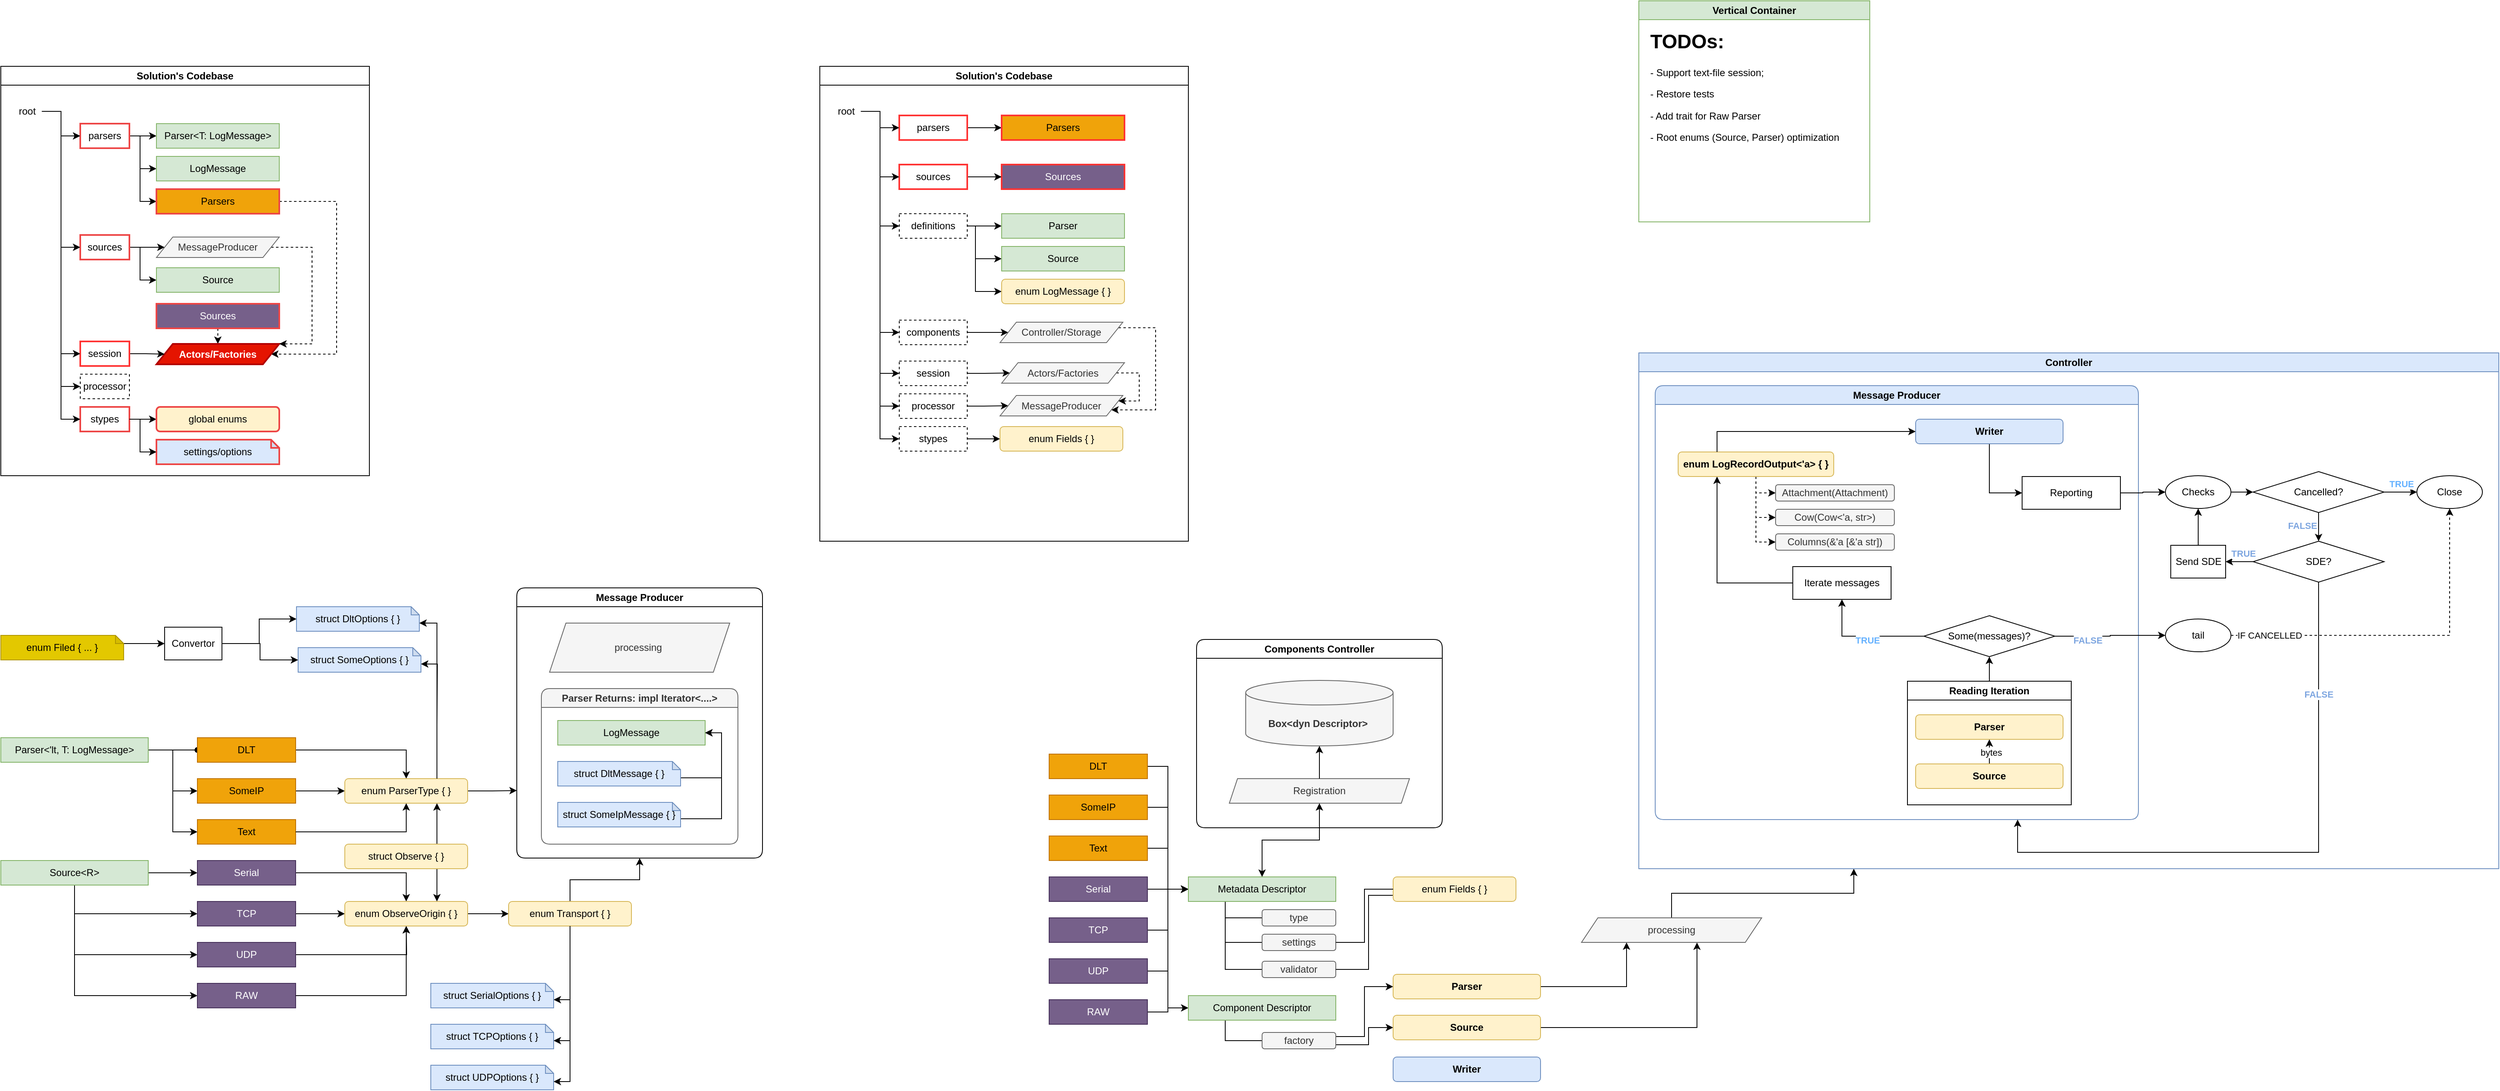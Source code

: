 <mxfile version="27.0.6">
  <diagram name="Page-1" id="i--9P20E1fqXUS-9hJ0B">
    <mxGraphModel dx="1661" dy="2076" grid="1" gridSize="10" guides="1" tooltips="1" connect="1" arrows="1" fold="1" page="1" pageScale="1" pageWidth="850" pageHeight="600" math="0" shadow="0">
      <root>
        <mxCell id="0" />
        <mxCell id="1" parent="0" />
        <mxCell id="JKrPDi4PnBRrZiouAZle-7" style="edgeStyle=orthogonalEdgeStyle;rounded=0;orthogonalLoop=1;jettySize=auto;html=1;exitX=1;exitY=0.5;exitDx=0;exitDy=0;entryX=0;entryY=0.5;entryDx=0;entryDy=0;endArrow=oval;endFill=1;" parent="1" source="JKrPDi4PnBRrZiouAZle-1" target="JKrPDi4PnBRrZiouAZle-3" edge="1">
          <mxGeometry relative="1" as="geometry" />
        </mxCell>
        <mxCell id="JKrPDi4PnBRrZiouAZle-8" style="edgeStyle=orthogonalEdgeStyle;rounded=0;orthogonalLoop=1;jettySize=auto;html=1;exitX=1;exitY=0.5;exitDx=0;exitDy=0;entryX=0;entryY=0.5;entryDx=0;entryDy=0;" parent="1" source="JKrPDi4PnBRrZiouAZle-1" target="JKrPDi4PnBRrZiouAZle-4" edge="1">
          <mxGeometry relative="1" as="geometry" />
        </mxCell>
        <mxCell id="JKrPDi4PnBRrZiouAZle-9" style="edgeStyle=orthogonalEdgeStyle;rounded=0;orthogonalLoop=1;jettySize=auto;html=1;exitX=1;exitY=0.5;exitDx=0;exitDy=0;entryX=0;entryY=0.5;entryDx=0;entryDy=0;" parent="1" source="JKrPDi4PnBRrZiouAZle-1" target="JKrPDi4PnBRrZiouAZle-5" edge="1">
          <mxGeometry relative="1" as="geometry" />
        </mxCell>
        <mxCell id="JKrPDi4PnBRrZiouAZle-1" value="Parser&amp;lt;&#39;lt, T: LogMessage&amp;gt;" style="rounded=0;whiteSpace=wrap;html=1;fillColor=#d5e8d4;strokeColor=#82b366;" parent="1" vertex="1">
          <mxGeometry x="40" y="20" width="180" height="30" as="geometry" />
        </mxCell>
        <mxCell id="JKrPDi4PnBRrZiouAZle-14" style="edgeStyle=orthogonalEdgeStyle;rounded=0;orthogonalLoop=1;jettySize=auto;html=1;exitX=0.5;exitY=1;exitDx=0;exitDy=0;entryX=0;entryY=0.5;entryDx=0;entryDy=0;" parent="1" source="JKrPDi4PnBRrZiouAZle-2" target="JKrPDi4PnBRrZiouAZle-11" edge="1">
          <mxGeometry relative="1" as="geometry" />
        </mxCell>
        <mxCell id="JKrPDi4PnBRrZiouAZle-15" style="edgeStyle=orthogonalEdgeStyle;rounded=0;orthogonalLoop=1;jettySize=auto;html=1;exitX=0.5;exitY=1;exitDx=0;exitDy=0;entryX=0;entryY=0.5;entryDx=0;entryDy=0;" parent="1" source="JKrPDi4PnBRrZiouAZle-2" target="JKrPDi4PnBRrZiouAZle-12" edge="1">
          <mxGeometry relative="1" as="geometry" />
        </mxCell>
        <mxCell id="JKrPDi4PnBRrZiouAZle-22" style="edgeStyle=orthogonalEdgeStyle;rounded=0;orthogonalLoop=1;jettySize=auto;html=1;exitX=0.5;exitY=1;exitDx=0;exitDy=0;entryX=0;entryY=0.5;entryDx=0;entryDy=0;" parent="1" source="JKrPDi4PnBRrZiouAZle-2" target="JKrPDi4PnBRrZiouAZle-21" edge="1">
          <mxGeometry relative="1" as="geometry" />
        </mxCell>
        <mxCell id="JKrPDi4PnBRrZiouAZle-105" style="edgeStyle=orthogonalEdgeStyle;rounded=0;orthogonalLoop=1;jettySize=auto;html=1;exitX=1;exitY=0.5;exitDx=0;exitDy=0;entryX=0;entryY=0.5;entryDx=0;entryDy=0;" parent="1" source="JKrPDi4PnBRrZiouAZle-2" target="JKrPDi4PnBRrZiouAZle-10" edge="1">
          <mxGeometry relative="1" as="geometry" />
        </mxCell>
        <mxCell id="JKrPDi4PnBRrZiouAZle-2" value="Source&amp;lt;R&amp;gt;" style="rounded=0;whiteSpace=wrap;html=1;fillColor=#d5e8d4;strokeColor=#82b366;" parent="1" vertex="1">
          <mxGeometry x="40" y="170" width="180" height="30" as="geometry" />
        </mxCell>
        <mxCell id="JKrPDi4PnBRrZiouAZle-17" style="edgeStyle=orthogonalEdgeStyle;rounded=0;orthogonalLoop=1;jettySize=auto;html=1;exitX=1;exitY=0.5;exitDx=0;exitDy=0;" parent="1" source="JKrPDi4PnBRrZiouAZle-3" target="JKrPDi4PnBRrZiouAZle-16" edge="1">
          <mxGeometry relative="1" as="geometry" />
        </mxCell>
        <mxCell id="JKrPDi4PnBRrZiouAZle-3" value="DLT" style="rounded=0;whiteSpace=wrap;html=1;fillColor=#f0a30a;strokeColor=#BD7000;fontColor=#000000;" parent="1" vertex="1">
          <mxGeometry x="280" y="20" width="120" height="30" as="geometry" />
        </mxCell>
        <mxCell id="JKrPDi4PnBRrZiouAZle-18" style="edgeStyle=orthogonalEdgeStyle;rounded=0;orthogonalLoop=1;jettySize=auto;html=1;exitX=1;exitY=0.5;exitDx=0;exitDy=0;entryX=0;entryY=0.5;entryDx=0;entryDy=0;" parent="1" source="JKrPDi4PnBRrZiouAZle-4" target="JKrPDi4PnBRrZiouAZle-16" edge="1">
          <mxGeometry relative="1" as="geometry" />
        </mxCell>
        <mxCell id="JKrPDi4PnBRrZiouAZle-4" value="SomeIP" style="rounded=0;whiteSpace=wrap;html=1;fillColor=#f0a30a;strokeColor=#BD7000;fontColor=#000000;" parent="1" vertex="1">
          <mxGeometry x="280" y="70" width="120" height="30" as="geometry" />
        </mxCell>
        <mxCell id="JKrPDi4PnBRrZiouAZle-5" value="Text" style="rounded=0;whiteSpace=wrap;html=1;fillColor=#f0a30a;strokeColor=#BD7000;fontColor=#000000;" parent="1" vertex="1">
          <mxGeometry x="280" y="120" width="120" height="30" as="geometry" />
        </mxCell>
        <mxCell id="JKrPDi4PnBRrZiouAZle-26" style="edgeStyle=orthogonalEdgeStyle;rounded=0;orthogonalLoop=1;jettySize=auto;html=1;exitX=1;exitY=0.5;exitDx=0;exitDy=0;entryX=0.5;entryY=0;entryDx=0;entryDy=0;" parent="1" source="JKrPDi4PnBRrZiouAZle-10" target="JKrPDi4PnBRrZiouAZle-20" edge="1">
          <mxGeometry relative="1" as="geometry" />
        </mxCell>
        <mxCell id="JKrPDi4PnBRrZiouAZle-10" value="Serial" style="rounded=0;whiteSpace=wrap;html=1;fillColor=#76608a;fontColor=#ffffff;strokeColor=#432D57;" parent="1" vertex="1">
          <mxGeometry x="280" y="170" width="120" height="30" as="geometry" />
        </mxCell>
        <mxCell id="JKrPDi4PnBRrZiouAZle-25" style="edgeStyle=orthogonalEdgeStyle;rounded=0;orthogonalLoop=1;jettySize=auto;html=1;exitX=1;exitY=0.5;exitDx=0;exitDy=0;" parent="1" source="JKrPDi4PnBRrZiouAZle-11" edge="1">
          <mxGeometry relative="1" as="geometry">
            <mxPoint x="460" y="235" as="targetPoint" />
          </mxGeometry>
        </mxCell>
        <mxCell id="JKrPDi4PnBRrZiouAZle-11" value="TCP" style="rounded=0;whiteSpace=wrap;html=1;fillColor=#76608a;fontColor=#ffffff;strokeColor=#432D57;" parent="1" vertex="1">
          <mxGeometry x="280" y="220" width="120" height="30" as="geometry" />
        </mxCell>
        <mxCell id="JKrPDi4PnBRrZiouAZle-24" style="edgeStyle=orthogonalEdgeStyle;rounded=0;orthogonalLoop=1;jettySize=auto;html=1;exitX=1;exitY=0.5;exitDx=0;exitDy=0;" parent="1" source="JKrPDi4PnBRrZiouAZle-12" edge="1">
          <mxGeometry relative="1" as="geometry">
            <mxPoint x="535" y="250" as="targetPoint" />
          </mxGeometry>
        </mxCell>
        <mxCell id="JKrPDi4PnBRrZiouAZle-12" value="UDP" style="rounded=0;whiteSpace=wrap;html=1;fillColor=#76608a;fontColor=#ffffff;strokeColor=#432D57;" parent="1" vertex="1">
          <mxGeometry x="280" y="270" width="120" height="30" as="geometry" />
        </mxCell>
        <mxCell id="JKrPDi4PnBRrZiouAZle-46" style="edgeStyle=orthogonalEdgeStyle;rounded=0;orthogonalLoop=1;jettySize=auto;html=1;exitX=1;exitY=0.5;exitDx=0;exitDy=0;entryX=0;entryY=0.75;entryDx=0;entryDy=0;" parent="1" source="JKrPDi4PnBRrZiouAZle-16" target="JKrPDi4PnBRrZiouAZle-29" edge="1">
          <mxGeometry relative="1" as="geometry">
            <mxPoint x="670" y="85" as="targetPoint" />
          </mxGeometry>
        </mxCell>
        <mxCell id="JKrPDi4PnBRrZiouAZle-16" value="enum ParserType { }" style="rounded=1;whiteSpace=wrap;html=1;fillColor=#fff2cc;strokeColor=#d6b656;" parent="1" vertex="1">
          <mxGeometry x="460" y="70" width="150" height="30" as="geometry" />
        </mxCell>
        <mxCell id="JKrPDi4PnBRrZiouAZle-19" style="edgeStyle=orthogonalEdgeStyle;rounded=0;orthogonalLoop=1;jettySize=auto;html=1;exitX=1;exitY=0.5;exitDx=0;exitDy=0;entryX=0.5;entryY=1;entryDx=0;entryDy=0;" parent="1" source="JKrPDi4PnBRrZiouAZle-5" target="JKrPDi4PnBRrZiouAZle-16" edge="1">
          <mxGeometry relative="1" as="geometry">
            <mxPoint x="540" y="130" as="targetPoint" />
          </mxGeometry>
        </mxCell>
        <mxCell id="JKrPDi4PnBRrZiouAZle-28" style="edgeStyle=orthogonalEdgeStyle;rounded=0;orthogonalLoop=1;jettySize=auto;html=1;exitX=1;exitY=0.5;exitDx=0;exitDy=0;entryX=0;entryY=0.5;entryDx=0;entryDy=0;" parent="1" source="JKrPDi4PnBRrZiouAZle-20" target="JKrPDi4PnBRrZiouAZle-27" edge="1">
          <mxGeometry relative="1" as="geometry" />
        </mxCell>
        <mxCell id="JKrPDi4PnBRrZiouAZle-20" value="enum ObserveOrigin { }" style="rounded=1;whiteSpace=wrap;html=1;fillColor=#fff2cc;strokeColor=#d6b656;" parent="1" vertex="1">
          <mxGeometry x="460" y="220" width="150" height="30" as="geometry" />
        </mxCell>
        <mxCell id="JKrPDi4PnBRrZiouAZle-21" value="RAW" style="rounded=0;whiteSpace=wrap;html=1;fillColor=#76608a;fontColor=#ffffff;strokeColor=#432D57;" parent="1" vertex="1">
          <mxGeometry x="280" y="320" width="120" height="30" as="geometry" />
        </mxCell>
        <mxCell id="JKrPDi4PnBRrZiouAZle-23" style="edgeStyle=orthogonalEdgeStyle;rounded=0;orthogonalLoop=1;jettySize=auto;html=1;exitX=1;exitY=0.5;exitDx=0;exitDy=0;entryX=0.5;entryY=1;entryDx=0;entryDy=0;" parent="1" source="JKrPDi4PnBRrZiouAZle-21" target="JKrPDi4PnBRrZiouAZle-20" edge="1">
          <mxGeometry relative="1" as="geometry">
            <mxPoint x="540" y="280" as="targetPoint" />
          </mxGeometry>
        </mxCell>
        <mxCell id="JKrPDi4PnBRrZiouAZle-45" style="edgeStyle=orthogonalEdgeStyle;rounded=0;orthogonalLoop=1;jettySize=auto;html=1;exitX=0.5;exitY=0;exitDx=0;exitDy=0;entryX=0.5;entryY=1;entryDx=0;entryDy=0;" parent="1" source="JKrPDi4PnBRrZiouAZle-27" target="JKrPDi4PnBRrZiouAZle-29" edge="1">
          <mxGeometry relative="1" as="geometry" />
        </mxCell>
        <mxCell id="JKrPDi4PnBRrZiouAZle-27" value="enum Transport { }" style="rounded=1;whiteSpace=wrap;html=1;fillColor=#fff2cc;strokeColor=#d6b656;" parent="1" vertex="1">
          <mxGeometry x="660" y="220" width="150" height="30" as="geometry" />
        </mxCell>
        <mxCell id="JKrPDi4PnBRrZiouAZle-29" value="Message Producer" style="swimlane;whiteSpace=wrap;html=1;shadow=0;glass=0;rounded=1;swimlaneFillColor=default;" parent="1" vertex="1">
          <mxGeometry x="670" y="-163" width="300" height="330" as="geometry" />
        </mxCell>
        <mxCell id="JKrPDi4PnBRrZiouAZle-44" value="processing&amp;nbsp;" style="shape=parallelogram;perimeter=parallelogramPerimeter;whiteSpace=wrap;html=1;fixedSize=1;fillColor=#f5f5f5;fontColor=#333333;strokeColor=#666666;" parent="JKrPDi4PnBRrZiouAZle-29" vertex="1">
          <mxGeometry x="40" y="43" width="220" height="60" as="geometry" />
        </mxCell>
        <mxCell id="JKrPDi4PnBRrZiouAZle-106" value="Parser Returns: impl Iterator&amp;lt;....&amp;gt;" style="swimlane;whiteSpace=wrap;html=1;fillColor=#f5f5f5;fontColor=#333333;strokeColor=#666666;gradientColor=none;swimlaneFillColor=none;rounded=1;" parent="JKrPDi4PnBRrZiouAZle-29" vertex="1">
          <mxGeometry x="30" y="123" width="240" height="190" as="geometry" />
        </mxCell>
        <mxCell id="JKrPDi4PnBRrZiouAZle-47" value="LogMessage" style="rounded=0;whiteSpace=wrap;html=1;fillColor=#d5e8d4;strokeColor=#82b366;" parent="JKrPDi4PnBRrZiouAZle-106" vertex="1">
          <mxGeometry x="20" y="39" width="180" height="30" as="geometry" />
        </mxCell>
        <mxCell id="JKrPDi4PnBRrZiouAZle-52" style="edgeStyle=orthogonalEdgeStyle;rounded=0;orthogonalLoop=1;jettySize=auto;html=1;exitX=0;exitY=0;exitDx=150;exitDy=20;exitPerimeter=0;entryX=1;entryY=0.5;entryDx=0;entryDy=0;" parent="JKrPDi4PnBRrZiouAZle-106" source="JKrPDi4PnBRrZiouAZle-50" target="JKrPDi4PnBRrZiouAZle-47" edge="1">
          <mxGeometry relative="1" as="geometry" />
        </mxCell>
        <mxCell id="JKrPDi4PnBRrZiouAZle-50" value="struct DltMessage { }" style="shape=note;whiteSpace=wrap;html=1;backgroundOutline=1;darkOpacity=0.05;size=10;fillColor=#dae8fc;strokeColor=#6c8ebf;" parent="JKrPDi4PnBRrZiouAZle-106" vertex="1">
          <mxGeometry x="20" y="89" width="150" height="30" as="geometry" />
        </mxCell>
        <mxCell id="JKrPDi4PnBRrZiouAZle-54" style="edgeStyle=orthogonalEdgeStyle;rounded=0;orthogonalLoop=1;jettySize=auto;html=1;exitX=0;exitY=0;exitDx=150;exitDy=20;exitPerimeter=0;entryX=1;entryY=0.5;entryDx=0;entryDy=0;" parent="JKrPDi4PnBRrZiouAZle-106" source="JKrPDi4PnBRrZiouAZle-49" target="JKrPDi4PnBRrZiouAZle-47" edge="1">
          <mxGeometry relative="1" as="geometry" />
        </mxCell>
        <mxCell id="JKrPDi4PnBRrZiouAZle-49" value="struct SomeIpMessage { }" style="shape=note;whiteSpace=wrap;html=1;backgroundOutline=1;darkOpacity=0.05;size=10;fillColor=#dae8fc;strokeColor=#6c8ebf;" parent="JKrPDi4PnBRrZiouAZle-106" vertex="1">
          <mxGeometry x="20" y="139" width="150" height="30" as="geometry" />
        </mxCell>
        <mxCell id="JKrPDi4PnBRrZiouAZle-31" value="struct DltOptions { }" style="shape=note;whiteSpace=wrap;html=1;backgroundOutline=1;darkOpacity=0.05;size=10;fillColor=#dae8fc;strokeColor=#6c8ebf;" parent="1" vertex="1">
          <mxGeometry x="401" y="-140" width="150" height="30" as="geometry" />
        </mxCell>
        <mxCell id="JKrPDi4PnBRrZiouAZle-33" value="struct SomeOptions { }" style="shape=note;whiteSpace=wrap;html=1;backgroundOutline=1;darkOpacity=0.05;size=10;fillColor=#dae8fc;strokeColor=#6c8ebf;" parent="1" vertex="1">
          <mxGeometry x="403" y="-90" width="150" height="30" as="geometry" />
        </mxCell>
        <mxCell id="JKrPDi4PnBRrZiouAZle-36" style="edgeStyle=orthogonalEdgeStyle;rounded=0;orthogonalLoop=1;jettySize=auto;html=1;exitX=0.75;exitY=0;exitDx=0;exitDy=0;entryX=0;entryY=0;entryDx=150;entryDy=20;entryPerimeter=0;" parent="1" source="JKrPDi4PnBRrZiouAZle-16" target="JKrPDi4PnBRrZiouAZle-33" edge="1">
          <mxGeometry relative="1" as="geometry" />
        </mxCell>
        <mxCell id="JKrPDi4PnBRrZiouAZle-37" style="edgeStyle=orthogonalEdgeStyle;rounded=0;orthogonalLoop=1;jettySize=auto;html=1;exitX=0.75;exitY=0;exitDx=0;exitDy=0;entryX=0;entryY=0;entryDx=150;entryDy=20;entryPerimeter=0;" parent="1" source="JKrPDi4PnBRrZiouAZle-16" target="JKrPDi4PnBRrZiouAZle-31" edge="1">
          <mxGeometry relative="1" as="geometry" />
        </mxCell>
        <mxCell id="JKrPDi4PnBRrZiouAZle-38" value="struct SerialOptions { }" style="shape=note;whiteSpace=wrap;html=1;backgroundOutline=1;darkOpacity=0.05;size=10;fillColor=#dae8fc;strokeColor=#6c8ebf;" parent="1" vertex="1">
          <mxGeometry x="565" y="320" width="150" height="30" as="geometry" />
        </mxCell>
        <mxCell id="JKrPDi4PnBRrZiouAZle-39" value="struct TCPOptions { }" style="shape=note;whiteSpace=wrap;html=1;backgroundOutline=1;darkOpacity=0.05;size=10;fillColor=#dae8fc;strokeColor=#6c8ebf;" parent="1" vertex="1">
          <mxGeometry x="565" y="370" width="150" height="30" as="geometry" />
        </mxCell>
        <mxCell id="JKrPDi4PnBRrZiouAZle-40" value="struct UDPOptions { }" style="shape=note;whiteSpace=wrap;html=1;backgroundOutline=1;darkOpacity=0.05;size=10;fillColor=#dae8fc;strokeColor=#6c8ebf;" parent="1" vertex="1">
          <mxGeometry x="565" y="420" width="150" height="30" as="geometry" />
        </mxCell>
        <mxCell id="JKrPDi4PnBRrZiouAZle-41" style="edgeStyle=orthogonalEdgeStyle;rounded=0;orthogonalLoop=1;jettySize=auto;html=1;exitX=0.5;exitY=1;exitDx=0;exitDy=0;entryX=0;entryY=0;entryDx=150;entryDy=20;entryPerimeter=0;" parent="1" source="JKrPDi4PnBRrZiouAZle-27" target="JKrPDi4PnBRrZiouAZle-38" edge="1">
          <mxGeometry relative="1" as="geometry" />
        </mxCell>
        <mxCell id="JKrPDi4PnBRrZiouAZle-42" style="edgeStyle=orthogonalEdgeStyle;rounded=0;orthogonalLoop=1;jettySize=auto;html=1;exitX=0.5;exitY=1;exitDx=0;exitDy=0;entryX=0;entryY=0;entryDx=150;entryDy=20;entryPerimeter=0;" parent="1" source="JKrPDi4PnBRrZiouAZle-27" target="JKrPDi4PnBRrZiouAZle-39" edge="1">
          <mxGeometry relative="1" as="geometry" />
        </mxCell>
        <mxCell id="JKrPDi4PnBRrZiouAZle-43" style="edgeStyle=orthogonalEdgeStyle;rounded=0;orthogonalLoop=1;jettySize=auto;html=1;exitX=0.5;exitY=1;exitDx=0;exitDy=0;entryX=0;entryY=0;entryDx=150;entryDy=20;entryPerimeter=0;" parent="1" source="JKrPDi4PnBRrZiouAZle-27" target="JKrPDi4PnBRrZiouAZle-40" edge="1">
          <mxGeometry relative="1" as="geometry" />
        </mxCell>
        <mxCell id="JKrPDi4PnBRrZiouAZle-103" style="edgeStyle=orthogonalEdgeStyle;rounded=0;orthogonalLoop=1;jettySize=auto;html=1;exitX=0.75;exitY=0;exitDx=0;exitDy=0;entryX=0.75;entryY=1;entryDx=0;entryDy=0;" parent="1" source="JKrPDi4PnBRrZiouAZle-101" target="JKrPDi4PnBRrZiouAZle-16" edge="1">
          <mxGeometry relative="1" as="geometry" />
        </mxCell>
        <mxCell id="JKrPDi4PnBRrZiouAZle-104" style="edgeStyle=orthogonalEdgeStyle;rounded=0;orthogonalLoop=1;jettySize=auto;html=1;exitX=0.75;exitY=1;exitDx=0;exitDy=0;entryX=0.75;entryY=0;entryDx=0;entryDy=0;" parent="1" source="JKrPDi4PnBRrZiouAZle-101" target="JKrPDi4PnBRrZiouAZle-20" edge="1">
          <mxGeometry relative="1" as="geometry" />
        </mxCell>
        <mxCell id="JKrPDi4PnBRrZiouAZle-101" value="struct Observe { }" style="rounded=1;whiteSpace=wrap;html=1;fillColor=#fff2cc;strokeColor=#d6b656;" parent="1" vertex="1">
          <mxGeometry x="460" y="150" width="150" height="30" as="geometry" />
        </mxCell>
        <mxCell id="JKrPDi4PnBRrZiouAZle-108" value="Components Controller" style="swimlane;whiteSpace=wrap;html=1;shadow=0;glass=0;rounded=1;swimlaneFillColor=default;" parent="1" vertex="1">
          <mxGeometry x="1500" y="-100" width="300" height="230" as="geometry" />
        </mxCell>
        <mxCell id="JKrPDi4PnBRrZiouAZle-109" value="Registration" style="shape=parallelogram;perimeter=parallelogramPerimeter;whiteSpace=wrap;html=1;fixedSize=1;fillColor=#f5f5f5;fontColor=#333333;strokeColor=#666666;size=10;" parent="JKrPDi4PnBRrZiouAZle-108" vertex="1">
          <mxGeometry x="40" y="170" width="220" height="30" as="geometry" />
        </mxCell>
        <mxCell id="JKrPDi4PnBRrZiouAZle-116" value="&lt;b&gt;Box&amp;lt;dyn Descriptor&amp;gt;&amp;nbsp;&lt;/b&gt;" style="shape=cylinder3;whiteSpace=wrap;html=1;boundedLbl=1;backgroundOutline=1;size=15;fillColor=#f5f5f5;fontColor=#333333;strokeColor=#666666;" parent="JKrPDi4PnBRrZiouAZle-108" vertex="1">
          <mxGeometry x="60" y="50" width="180" height="80" as="geometry" />
        </mxCell>
        <mxCell id="JKrPDi4PnBRrZiouAZle-143" style="edgeStyle=orthogonalEdgeStyle;rounded=0;orthogonalLoop=1;jettySize=auto;html=1;exitX=0.5;exitY=0;exitDx=0;exitDy=0;entryX=0.5;entryY=1;entryDx=0;entryDy=0;entryPerimeter=0;" parent="JKrPDi4PnBRrZiouAZle-108" source="JKrPDi4PnBRrZiouAZle-109" target="JKrPDi4PnBRrZiouAZle-116" edge="1">
          <mxGeometry relative="1" as="geometry" />
        </mxCell>
        <mxCell id="JKrPDi4PnBRrZiouAZle-142" style="edgeStyle=orthogonalEdgeStyle;rounded=0;orthogonalLoop=1;jettySize=auto;html=1;exitX=1;exitY=0.5;exitDx=0;exitDy=0;entryX=0;entryY=0.5;entryDx=0;entryDy=0;" parent="1" source="JKrPDi4PnBRrZiouAZle-119" target="JKrPDi4PnBRrZiouAZle-107" edge="1">
          <mxGeometry relative="1" as="geometry" />
        </mxCell>
        <mxCell id="JKrPDi4PnBRrZiouAZle-119" value="DLT" style="rounded=0;whiteSpace=wrap;html=1;fillColor=#f0a30a;strokeColor=#BD7000;fontColor=#000000;" parent="1" vertex="1">
          <mxGeometry x="1320" y="40" width="120" height="30" as="geometry" />
        </mxCell>
        <mxCell id="JKrPDi4PnBRrZiouAZle-141" style="edgeStyle=orthogonalEdgeStyle;rounded=0;orthogonalLoop=1;jettySize=auto;html=1;exitX=1;exitY=0.5;exitDx=0;exitDy=0;entryX=0;entryY=0.5;entryDx=0;entryDy=0;" parent="1" source="JKrPDi4PnBRrZiouAZle-120" target="JKrPDi4PnBRrZiouAZle-107" edge="1">
          <mxGeometry relative="1" as="geometry" />
        </mxCell>
        <mxCell id="JKrPDi4PnBRrZiouAZle-120" value="SomeIP" style="rounded=0;whiteSpace=wrap;html=1;fillColor=#f0a30a;strokeColor=#BD7000;fontColor=#000000;" parent="1" vertex="1">
          <mxGeometry x="1320" y="90" width="120" height="30" as="geometry" />
        </mxCell>
        <mxCell id="JKrPDi4PnBRrZiouAZle-140" style="edgeStyle=orthogonalEdgeStyle;rounded=0;orthogonalLoop=1;jettySize=auto;html=1;exitX=1;exitY=0.5;exitDx=0;exitDy=0;entryX=0;entryY=0.5;entryDx=0;entryDy=0;" parent="1" source="JKrPDi4PnBRrZiouAZle-121" target="JKrPDi4PnBRrZiouAZle-107" edge="1">
          <mxGeometry relative="1" as="geometry" />
        </mxCell>
        <mxCell id="JKrPDi4PnBRrZiouAZle-121" value="Text" style="rounded=0;whiteSpace=wrap;html=1;fillColor=#f0a30a;strokeColor=#BD7000;fontColor=#000000;" parent="1" vertex="1">
          <mxGeometry x="1320" y="140" width="120" height="30" as="geometry" />
        </mxCell>
        <mxCell id="JKrPDi4PnBRrZiouAZle-135" style="edgeStyle=orthogonalEdgeStyle;rounded=0;orthogonalLoop=1;jettySize=auto;html=1;exitX=1;exitY=0.5;exitDx=0;exitDy=0;entryX=0;entryY=0.5;entryDx=0;entryDy=0;" parent="1" source="JKrPDi4PnBRrZiouAZle-122" target="JKrPDi4PnBRrZiouAZle-107" edge="1">
          <mxGeometry relative="1" as="geometry" />
        </mxCell>
        <mxCell id="21VSJLtRG_H_gZ_z4Q-D-8" style="edgeStyle=orthogonalEdgeStyle;rounded=0;orthogonalLoop=1;jettySize=auto;html=1;exitX=1;exitY=0.5;exitDx=0;exitDy=0;entryX=0;entryY=0.5;entryDx=0;entryDy=0;" parent="1" source="JKrPDi4PnBRrZiouAZle-122" target="21VSJLtRG_H_gZ_z4Q-D-2" edge="1">
          <mxGeometry relative="1" as="geometry" />
        </mxCell>
        <mxCell id="JKrPDi4PnBRrZiouAZle-122" value="Serial" style="rounded=0;whiteSpace=wrap;html=1;fillColor=#76608a;fontColor=#ffffff;strokeColor=#432D57;" parent="1" vertex="1">
          <mxGeometry x="1320" y="190" width="120" height="30" as="geometry" />
        </mxCell>
        <mxCell id="JKrPDi4PnBRrZiouAZle-137" style="edgeStyle=orthogonalEdgeStyle;rounded=0;orthogonalLoop=1;jettySize=auto;html=1;exitX=1;exitY=0.5;exitDx=0;exitDy=0;entryX=0;entryY=0.5;entryDx=0;entryDy=0;" parent="1" source="JKrPDi4PnBRrZiouAZle-123" target="JKrPDi4PnBRrZiouAZle-107" edge="1">
          <mxGeometry relative="1" as="geometry" />
        </mxCell>
        <mxCell id="JKrPDi4PnBRrZiouAZle-123" value="TCP" style="rounded=0;whiteSpace=wrap;html=1;fillColor=#76608a;fontColor=#ffffff;strokeColor=#432D57;" parent="1" vertex="1">
          <mxGeometry x="1320" y="240" width="120" height="30" as="geometry" />
        </mxCell>
        <mxCell id="JKrPDi4PnBRrZiouAZle-138" style="edgeStyle=orthogonalEdgeStyle;rounded=0;orthogonalLoop=1;jettySize=auto;html=1;exitX=1;exitY=0.5;exitDx=0;exitDy=0;entryX=0;entryY=0.5;entryDx=0;entryDy=0;" parent="1" source="JKrPDi4PnBRrZiouAZle-124" target="JKrPDi4PnBRrZiouAZle-107" edge="1">
          <mxGeometry relative="1" as="geometry" />
        </mxCell>
        <mxCell id="JKrPDi4PnBRrZiouAZle-124" value="UDP" style="rounded=0;whiteSpace=wrap;html=1;fillColor=#76608a;fontColor=#ffffff;strokeColor=#432D57;" parent="1" vertex="1">
          <mxGeometry x="1320" y="290" width="120" height="30" as="geometry" />
        </mxCell>
        <mxCell id="JKrPDi4PnBRrZiouAZle-139" style="edgeStyle=orthogonalEdgeStyle;rounded=0;orthogonalLoop=1;jettySize=auto;html=1;exitX=1;exitY=0.5;exitDx=0;exitDy=0;entryX=0;entryY=0.5;entryDx=0;entryDy=0;" parent="1" source="JKrPDi4PnBRrZiouAZle-125" target="JKrPDi4PnBRrZiouAZle-107" edge="1">
          <mxGeometry relative="1" as="geometry" />
        </mxCell>
        <mxCell id="JKrPDi4PnBRrZiouAZle-125" value="RAW" style="rounded=0;whiteSpace=wrap;html=1;fillColor=#76608a;fontColor=#ffffff;strokeColor=#432D57;" parent="1" vertex="1">
          <mxGeometry x="1320" y="340" width="120" height="30" as="geometry" />
        </mxCell>
        <mxCell id="JKrPDi4PnBRrZiouAZle-134" value="" style="group" parent="1" vertex="1" connectable="0">
          <mxGeometry x="1490" y="190" width="180" height="150" as="geometry" />
        </mxCell>
        <mxCell id="JKrPDi4PnBRrZiouAZle-130" style="edgeStyle=orthogonalEdgeStyle;rounded=0;orthogonalLoop=1;jettySize=auto;html=1;exitX=0.25;exitY=1;exitDx=0;exitDy=0;entryX=0;entryY=0.5;entryDx=0;entryDy=0;endArrow=none;startFill=0;" parent="JKrPDi4PnBRrZiouAZle-134" source="JKrPDi4PnBRrZiouAZle-107" target="JKrPDi4PnBRrZiouAZle-126" edge="1">
          <mxGeometry relative="1" as="geometry" />
        </mxCell>
        <mxCell id="JKrPDi4PnBRrZiouAZle-133" style="edgeStyle=orthogonalEdgeStyle;rounded=0;orthogonalLoop=1;jettySize=auto;html=1;exitX=0.25;exitY=1;exitDx=0;exitDy=0;entryX=0;entryY=0.5;entryDx=0;entryDy=0;endArrow=none;startFill=0;" parent="JKrPDi4PnBRrZiouAZle-134" source="JKrPDi4PnBRrZiouAZle-107" target="JKrPDi4PnBRrZiouAZle-129" edge="1">
          <mxGeometry relative="1" as="geometry" />
        </mxCell>
        <mxCell id="21VSJLtRG_H_gZ_z4Q-D-6" style="edgeStyle=orthogonalEdgeStyle;rounded=0;orthogonalLoop=1;jettySize=auto;html=1;exitX=0.25;exitY=1;exitDx=0;exitDy=0;entryX=0;entryY=0.5;entryDx=0;entryDy=0;endArrow=none;startFill=0;" parent="JKrPDi4PnBRrZiouAZle-134" source="JKrPDi4PnBRrZiouAZle-107" target="JKrPDi4PnBRrZiouAZle-127" edge="1">
          <mxGeometry relative="1" as="geometry" />
        </mxCell>
        <mxCell id="JKrPDi4PnBRrZiouAZle-107" value="Metadata Descriptor" style="rounded=0;whiteSpace=wrap;html=1;fillColor=#d5e8d4;strokeColor=#82b366;" parent="JKrPDi4PnBRrZiouAZle-134" vertex="1">
          <mxGeometry width="180" height="30" as="geometry" />
        </mxCell>
        <mxCell id="JKrPDi4PnBRrZiouAZle-126" value="type" style="rounded=1;whiteSpace=wrap;html=1;fillColor=#f5f5f5;fontColor=#333333;strokeColor=#666666;" parent="JKrPDi4PnBRrZiouAZle-134" vertex="1">
          <mxGeometry x="90" y="40" width="90" height="20" as="geometry" />
        </mxCell>
        <mxCell id="JKrPDi4PnBRrZiouAZle-127" value="settings" style="rounded=1;whiteSpace=wrap;html=1;fillColor=#f5f5f5;fontColor=#333333;strokeColor=#666666;" parent="JKrPDi4PnBRrZiouAZle-134" vertex="1">
          <mxGeometry x="90" y="70" width="90" height="20" as="geometry" />
        </mxCell>
        <mxCell id="JKrPDi4PnBRrZiouAZle-129" value="validator" style="rounded=1;whiteSpace=wrap;html=1;fillColor=#f5f5f5;fontColor=#333333;strokeColor=#666666;" parent="JKrPDi4PnBRrZiouAZle-134" vertex="1">
          <mxGeometry x="90" y="103" width="90" height="20" as="geometry" />
        </mxCell>
        <mxCell id="JKrPDi4PnBRrZiouAZle-144" style="edgeStyle=orthogonalEdgeStyle;rounded=0;orthogonalLoop=1;jettySize=auto;html=1;exitX=0.5;exitY=0;exitDx=0;exitDy=0;entryX=0.5;entryY=1;entryDx=0;entryDy=0;startArrow=classic;startFill=1;" parent="1" source="JKrPDi4PnBRrZiouAZle-107" target="JKrPDi4PnBRrZiouAZle-109" edge="1">
          <mxGeometry relative="1" as="geometry" />
        </mxCell>
        <mxCell id="JKrPDi4PnBRrZiouAZle-159" style="edgeStyle=orthogonalEdgeStyle;rounded=0;orthogonalLoop=1;jettySize=auto;html=1;exitX=1;exitY=0.5;exitDx=0;exitDy=0;entryX=0.25;entryY=1;entryDx=0;entryDy=0;" parent="1" source="JKrPDi4PnBRrZiouAZle-145" target="JKrPDi4PnBRrZiouAZle-158" edge="1">
          <mxGeometry relative="1" as="geometry">
            <mxPoint x="2040" y="80" as="targetPoint" />
          </mxGeometry>
        </mxCell>
        <mxCell id="JKrPDi4PnBRrZiouAZle-145" value="&lt;b&gt;Parser&lt;/b&gt;" style="rounded=1;whiteSpace=wrap;html=1;fillColor=#fff2cc;strokeColor=#d6b656;perimeterSpacing=0;" parent="1" vertex="1">
          <mxGeometry x="1740" y="309" width="180" height="30" as="geometry" />
        </mxCell>
        <mxCell id="JKrPDi4PnBRrZiouAZle-160" style="edgeStyle=orthogonalEdgeStyle;rounded=0;orthogonalLoop=1;jettySize=auto;html=1;exitX=1;exitY=0.5;exitDx=0;exitDy=0;entryX=0.641;entryY=1.004;entryDx=0;entryDy=0;entryPerimeter=0;" parent="1" source="JKrPDi4PnBRrZiouAZle-146" target="JKrPDi4PnBRrZiouAZle-158" edge="1">
          <mxGeometry relative="1" as="geometry">
            <mxPoint x="2125" y="140" as="targetPoint" />
          </mxGeometry>
        </mxCell>
        <mxCell id="JKrPDi4PnBRrZiouAZle-146" value="&lt;b&gt;Source&lt;/b&gt;" style="rounded=1;whiteSpace=wrap;html=1;fillColor=#fff2cc;strokeColor=#d6b656;perimeterSpacing=0;" parent="1" vertex="1">
          <mxGeometry x="1740" y="359" width="180" height="30" as="geometry" />
        </mxCell>
        <mxCell id="JKrPDi4PnBRrZiouAZle-147" style="edgeStyle=orthogonalEdgeStyle;rounded=0;orthogonalLoop=1;jettySize=auto;html=1;exitX=1;exitY=0.25;exitDx=0;exitDy=0;entryX=0;entryY=0.5;entryDx=0;entryDy=0;" parent="1" source="21VSJLtRG_H_gZ_z4Q-D-3" target="JKrPDi4PnBRrZiouAZle-145" edge="1">
          <mxGeometry relative="1" as="geometry">
            <mxPoint x="1670" y="295" as="sourcePoint" />
          </mxGeometry>
        </mxCell>
        <mxCell id="JKrPDi4PnBRrZiouAZle-148" style="edgeStyle=orthogonalEdgeStyle;rounded=0;orthogonalLoop=1;jettySize=auto;html=1;exitX=1;exitY=0.75;exitDx=0;exitDy=0;entryX=0;entryY=0.5;entryDx=0;entryDy=0;" parent="1" source="21VSJLtRG_H_gZ_z4Q-D-3" target="JKrPDi4PnBRrZiouAZle-146" edge="1">
          <mxGeometry relative="1" as="geometry">
            <mxPoint x="1670" y="305" as="sourcePoint" />
            <Array as="points">
              <mxPoint x="1710" y="395" />
              <mxPoint x="1710" y="374" />
            </Array>
          </mxGeometry>
        </mxCell>
        <mxCell id="21VSJLtRG_H_gZ_z4Q-D-10" style="edgeStyle=orthogonalEdgeStyle;rounded=0;orthogonalLoop=1;jettySize=auto;html=1;exitX=0;exitY=0.75;exitDx=0;exitDy=0;entryX=1;entryY=0.5;entryDx=0;entryDy=0;endArrow=none;endFill=1;startArrow=none;startFill=0;" parent="1" source="JKrPDi4PnBRrZiouAZle-170" target="JKrPDi4PnBRrZiouAZle-129" edge="1">
          <mxGeometry relative="1" as="geometry">
            <Array as="points">
              <mxPoint x="1710" y="213" />
              <mxPoint x="1710" y="303" />
            </Array>
          </mxGeometry>
        </mxCell>
        <mxCell id="JKrPDi4PnBRrZiouAZle-170" value="enum Fields { }" style="rounded=1;whiteSpace=wrap;html=1;fillColor=#fff2cc;strokeColor=#d6b656;" parent="1" vertex="1">
          <mxGeometry x="1740" y="190" width="150" height="30" as="geometry" />
        </mxCell>
        <mxCell id="JKrPDi4PnBRrZiouAZle-171" style="edgeStyle=orthogonalEdgeStyle;rounded=0;orthogonalLoop=1;jettySize=auto;html=1;exitX=1;exitY=0.5;exitDx=0;exitDy=0;entryX=0;entryY=0.5;entryDx=0;entryDy=0;startArrow=none;startFill=0;endArrow=none;" parent="1" source="JKrPDi4PnBRrZiouAZle-127" target="JKrPDi4PnBRrZiouAZle-170" edge="1">
          <mxGeometry relative="1" as="geometry" />
        </mxCell>
        <mxCell id="JKrPDi4PnBRrZiouAZle-186" value="Solution&#39;s Codebase" style="swimlane;whiteSpace=wrap;html=1;swimlaneFillColor=default;" parent="1" vertex="1">
          <mxGeometry x="1040" y="-800" width="450" height="580" as="geometry" />
        </mxCell>
        <mxCell id="JKrPDi4PnBRrZiouAZle-221" style="edgeStyle=orthogonalEdgeStyle;rounded=0;orthogonalLoop=1;jettySize=auto;html=1;exitX=1;exitY=0.5;exitDx=0;exitDy=0;entryX=0;entryY=0.5;entryDx=0;entryDy=0;" parent="JKrPDi4PnBRrZiouAZle-186" source="JKrPDi4PnBRrZiouAZle-190" target="JKrPDi4PnBRrZiouAZle-196" edge="1">
          <mxGeometry relative="1" as="geometry" />
        </mxCell>
        <mxCell id="JKrPDi4PnBRrZiouAZle-190" value="parsers" style="text;html=1;align=center;verticalAlign=middle;whiteSpace=wrap;rounded=0;strokeColor=light-dark(#FF3333,#EDEDED);strokeWidth=2;" parent="JKrPDi4PnBRrZiouAZle-186" vertex="1">
          <mxGeometry x="97" y="60" width="83" height="30" as="geometry" />
        </mxCell>
        <mxCell id="JKrPDi4PnBRrZiouAZle-191" style="edgeStyle=orthogonalEdgeStyle;rounded=0;orthogonalLoop=1;jettySize=auto;html=1;exitX=1;exitY=0.5;exitDx=0;exitDy=0;entryX=0;entryY=0.5;entryDx=0;entryDy=0;" parent="JKrPDi4PnBRrZiouAZle-186" source="JKrPDi4PnBRrZiouAZle-192" target="JKrPDi4PnBRrZiouAZle-190" edge="1">
          <mxGeometry relative="1" as="geometry" />
        </mxCell>
        <mxCell id="JKrPDi4PnBRrZiouAZle-220" style="edgeStyle=orthogonalEdgeStyle;rounded=0;orthogonalLoop=1;jettySize=auto;html=1;exitX=1;exitY=0.5;exitDx=0;exitDy=0;entryX=0;entryY=0.5;entryDx=0;entryDy=0;" parent="JKrPDi4PnBRrZiouAZle-186" source="JKrPDi4PnBRrZiouAZle-192" target="JKrPDi4PnBRrZiouAZle-219" edge="1">
          <mxGeometry relative="1" as="geometry" />
        </mxCell>
        <mxCell id="JKrPDi4PnBRrZiouAZle-227" style="edgeStyle=orthogonalEdgeStyle;rounded=0;orthogonalLoop=1;jettySize=auto;html=1;exitX=1;exitY=0.5;exitDx=0;exitDy=0;entryX=0;entryY=0.5;entryDx=0;entryDy=0;" parent="JKrPDi4PnBRrZiouAZle-186" source="JKrPDi4PnBRrZiouAZle-192" target="JKrPDi4PnBRrZiouAZle-226" edge="1">
          <mxGeometry relative="1" as="geometry" />
        </mxCell>
        <mxCell id="JKrPDi4PnBRrZiouAZle-192" value="root" style="text;html=1;align=left;verticalAlign=middle;whiteSpace=wrap;rounded=0;" parent="JKrPDi4PnBRrZiouAZle-186" vertex="1">
          <mxGeometry x="20" y="40" width="30" height="30" as="geometry" />
        </mxCell>
        <mxCell id="JKrPDi4PnBRrZiouAZle-196" value="Parsers" style="rounded=0;whiteSpace=wrap;html=1;fillColor=#f0a30a;strokeColor=#FF3333;fontColor=#000000;strokeWidth=2;" parent="JKrPDi4PnBRrZiouAZle-186" vertex="1">
          <mxGeometry x="222" y="60" width="150" height="30" as="geometry" />
        </mxCell>
        <mxCell id="JKrPDi4PnBRrZiouAZle-198" value="Sources" style="rounded=0;whiteSpace=wrap;html=1;fillColor=#76608a;fontColor=#ffffff;strokeColor=#FF3333;strokeWidth=2;" parent="JKrPDi4PnBRrZiouAZle-186" vertex="1">
          <mxGeometry x="222" y="120" width="150" height="30" as="geometry" />
        </mxCell>
        <mxCell id="JKrPDi4PnBRrZiouAZle-223" style="edgeStyle=orthogonalEdgeStyle;rounded=0;orthogonalLoop=1;jettySize=auto;html=1;exitX=1;exitY=0.5;exitDx=0;exitDy=0;entryX=0;entryY=0.5;entryDx=0;entryDy=0;" parent="JKrPDi4PnBRrZiouAZle-186" source="JKrPDi4PnBRrZiouAZle-219" target="JKrPDi4PnBRrZiouAZle-193" edge="1">
          <mxGeometry relative="1" as="geometry" />
        </mxCell>
        <mxCell id="JKrPDi4PnBRrZiouAZle-224" style="edgeStyle=orthogonalEdgeStyle;rounded=0;orthogonalLoop=1;jettySize=auto;html=1;exitX=1;exitY=0.5;exitDx=0;exitDy=0;entryX=0;entryY=0.5;entryDx=0;entryDy=0;" parent="JKrPDi4PnBRrZiouAZle-186" source="JKrPDi4PnBRrZiouAZle-219" target="JKrPDi4PnBRrZiouAZle-212" edge="1">
          <mxGeometry relative="1" as="geometry">
            <Array as="points">
              <mxPoint x="190" y="195" />
              <mxPoint x="190" y="235" />
            </Array>
          </mxGeometry>
        </mxCell>
        <mxCell id="JKrPDi4PnBRrZiouAZle-225" style="edgeStyle=orthogonalEdgeStyle;rounded=0;orthogonalLoop=1;jettySize=auto;html=1;exitX=1;exitY=0.5;exitDx=0;exitDy=0;entryX=0;entryY=0.5;entryDx=0;entryDy=0;" parent="JKrPDi4PnBRrZiouAZle-186" source="JKrPDi4PnBRrZiouAZle-219" target="JKrPDi4PnBRrZiouAZle-218" edge="1">
          <mxGeometry relative="1" as="geometry">
            <Array as="points">
              <mxPoint x="190" y="195" />
              <mxPoint x="190" y="275" />
            </Array>
          </mxGeometry>
        </mxCell>
        <mxCell id="JKrPDi4PnBRrZiouAZle-219" value="definitions" style="text;html=1;align=center;verticalAlign=middle;whiteSpace=wrap;rounded=0;strokeColor=default;dashed=1;" parent="JKrPDi4PnBRrZiouAZle-186" vertex="1">
          <mxGeometry x="97" y="180" width="83" height="30" as="geometry" />
        </mxCell>
        <mxCell id="JKrPDi4PnBRrZiouAZle-193" value="Parser" style="rounded=0;whiteSpace=wrap;html=1;fillColor=#d5e8d4;strokeColor=#82b366;" parent="JKrPDi4PnBRrZiouAZle-186" vertex="1">
          <mxGeometry x="222" y="180" width="150" height="30" as="geometry" />
        </mxCell>
        <mxCell id="JKrPDi4PnBRrZiouAZle-212" value="Source" style="rounded=0;whiteSpace=wrap;html=1;fillColor=#d5e8d4;strokeColor=#82b366;" parent="JKrPDi4PnBRrZiouAZle-186" vertex="1">
          <mxGeometry x="222" y="220" width="150" height="30" as="geometry" />
        </mxCell>
        <mxCell id="JKrPDi4PnBRrZiouAZle-218" value="enum LogMessage { }" style="rounded=1;whiteSpace=wrap;html=1;fillColor=#fff2cc;strokeColor=#d6b656;" parent="JKrPDi4PnBRrZiouAZle-186" vertex="1">
          <mxGeometry x="222" y="260" width="150" height="30" as="geometry" />
        </mxCell>
        <mxCell id="JKrPDi4PnBRrZiouAZle-222" style="edgeStyle=orthogonalEdgeStyle;rounded=0;orthogonalLoop=1;jettySize=auto;html=1;exitX=1;exitY=0.5;exitDx=0;exitDy=0;entryX=0;entryY=0.5;entryDx=0;entryDy=0;" parent="JKrPDi4PnBRrZiouAZle-186" source="JKrPDi4PnBRrZiouAZle-202" target="JKrPDi4PnBRrZiouAZle-198" edge="1">
          <mxGeometry relative="1" as="geometry" />
        </mxCell>
        <mxCell id="JKrPDi4PnBRrZiouAZle-202" value="sources" style="text;html=1;align=center;verticalAlign=middle;whiteSpace=wrap;rounded=0;strokeColor=light-dark(#FF3333,#EDEDED);strokeWidth=2;" parent="JKrPDi4PnBRrZiouAZle-186" vertex="1">
          <mxGeometry x="97" y="120" width="83" height="30" as="geometry" />
        </mxCell>
        <mxCell id="JKrPDi4PnBRrZiouAZle-214" style="edgeStyle=orthogonalEdgeStyle;rounded=0;orthogonalLoop=1;jettySize=auto;html=1;exitX=1;exitY=0.5;exitDx=0;exitDy=0;entryX=0;entryY=0.5;entryDx=0;entryDy=0;" parent="JKrPDi4PnBRrZiouAZle-186" source="JKrPDi4PnBRrZiouAZle-192" target="JKrPDi4PnBRrZiouAZle-202" edge="1">
          <mxGeometry relative="1" as="geometry" />
        </mxCell>
        <mxCell id="JKrPDi4PnBRrZiouAZle-229" style="edgeStyle=orthogonalEdgeStyle;rounded=0;orthogonalLoop=1;jettySize=auto;html=1;exitX=1;exitY=0.5;exitDx=0;exitDy=0;entryX=0;entryY=0.5;entryDx=0;entryDy=0;" parent="JKrPDi4PnBRrZiouAZle-186" source="JKrPDi4PnBRrZiouAZle-226" target="JKrPDi4PnBRrZiouAZle-211" edge="1">
          <mxGeometry relative="1" as="geometry" />
        </mxCell>
        <mxCell id="JKrPDi4PnBRrZiouAZle-226" value="components" style="text;html=1;align=center;verticalAlign=middle;whiteSpace=wrap;rounded=0;strokeColor=default;dashed=1;" parent="JKrPDi4PnBRrZiouAZle-186" vertex="1">
          <mxGeometry x="97" y="310" width="83" height="30" as="geometry" />
        </mxCell>
        <mxCell id="JKrPDi4PnBRrZiouAZle-235" style="edgeStyle=orthogonalEdgeStyle;rounded=0;orthogonalLoop=1;jettySize=auto;html=1;exitX=1;exitY=0.25;exitDx=0;exitDy=0;entryX=1;entryY=0.75;entryDx=0;entryDy=0;dashed=1;" parent="JKrPDi4PnBRrZiouAZle-186" source="JKrPDi4PnBRrZiouAZle-211" target="JKrPDi4PnBRrZiouAZle-228" edge="1">
          <mxGeometry relative="1" as="geometry">
            <Array as="points">
              <mxPoint x="410" y="319" />
              <mxPoint x="410" y="420" />
            </Array>
          </mxGeometry>
        </mxCell>
        <mxCell id="JKrPDi4PnBRrZiouAZle-211" value="Controller/Storage" style="shape=parallelogram;perimeter=parallelogramPerimeter;whiteSpace=wrap;html=1;fixedSize=1;fillColor=#f5f5f5;fontColor=#333333;strokeColor=#666666;" parent="JKrPDi4PnBRrZiouAZle-186" vertex="1">
          <mxGeometry x="220" y="312.5" width="150" height="25" as="geometry" />
        </mxCell>
        <mxCell id="JKrPDi4PnBRrZiouAZle-233" style="edgeStyle=orthogonalEdgeStyle;rounded=0;orthogonalLoop=1;jettySize=auto;html=1;exitX=1;exitY=0.5;exitDx=0;exitDy=0;entryX=0;entryY=0.5;entryDx=0;entryDy=0;" parent="JKrPDi4PnBRrZiouAZle-186" source="JKrPDi4PnBRrZiouAZle-204" target="JKrPDi4PnBRrZiouAZle-199" edge="1">
          <mxGeometry relative="1" as="geometry" />
        </mxCell>
        <mxCell id="JKrPDi4PnBRrZiouAZle-204" value="session" style="text;html=1;align=center;verticalAlign=middle;whiteSpace=wrap;rounded=0;strokeColor=default;dashed=1;" parent="JKrPDi4PnBRrZiouAZle-186" vertex="1">
          <mxGeometry x="97" y="360" width="83" height="30" as="geometry" />
        </mxCell>
        <mxCell id="JKrPDi4PnBRrZiouAZle-232" style="edgeStyle=orthogonalEdgeStyle;rounded=0;orthogonalLoop=1;jettySize=auto;html=1;exitX=1;exitY=0.5;exitDx=0;exitDy=0;entryX=0;entryY=0.5;entryDx=0;entryDy=0;" parent="JKrPDi4PnBRrZiouAZle-186" source="JKrPDi4PnBRrZiouAZle-205" target="JKrPDi4PnBRrZiouAZle-228" edge="1">
          <mxGeometry relative="1" as="geometry" />
        </mxCell>
        <mxCell id="JKrPDi4PnBRrZiouAZle-205" value="processor" style="text;html=1;align=center;verticalAlign=middle;whiteSpace=wrap;rounded=0;strokeColor=default;dashed=1;" parent="JKrPDi4PnBRrZiouAZle-186" vertex="1">
          <mxGeometry x="97" y="400" width="83" height="30" as="geometry" />
        </mxCell>
        <mxCell id="JKrPDi4PnBRrZiouAZle-231" style="edgeStyle=orthogonalEdgeStyle;rounded=0;orthogonalLoop=1;jettySize=auto;html=1;exitX=1;exitY=0.5;exitDx=0;exitDy=0;entryX=0;entryY=0.5;entryDx=0;entryDy=0;" parent="JKrPDi4PnBRrZiouAZle-186" source="JKrPDi4PnBRrZiouAZle-207" target="JKrPDi4PnBRrZiouAZle-230" edge="1">
          <mxGeometry relative="1" as="geometry" />
        </mxCell>
        <mxCell id="JKrPDi4PnBRrZiouAZle-207" value="stypes" style="text;html=1;align=center;verticalAlign=middle;whiteSpace=wrap;rounded=0;strokeColor=default;dashed=1;" parent="JKrPDi4PnBRrZiouAZle-186" vertex="1">
          <mxGeometry x="97" y="440" width="83" height="30" as="geometry" />
        </mxCell>
        <mxCell id="JKrPDi4PnBRrZiouAZle-215" style="edgeStyle=orthogonalEdgeStyle;rounded=0;orthogonalLoop=1;jettySize=auto;html=1;exitX=1;exitY=0.5;exitDx=0;exitDy=0;entryX=0;entryY=0.5;entryDx=0;entryDy=0;" parent="JKrPDi4PnBRrZiouAZle-186" source="JKrPDi4PnBRrZiouAZle-192" target="JKrPDi4PnBRrZiouAZle-204" edge="1">
          <mxGeometry relative="1" as="geometry" />
        </mxCell>
        <mxCell id="JKrPDi4PnBRrZiouAZle-216" style="edgeStyle=orthogonalEdgeStyle;rounded=0;orthogonalLoop=1;jettySize=auto;html=1;exitX=1;exitY=0.5;exitDx=0;exitDy=0;entryX=0;entryY=0.5;entryDx=0;entryDy=0;" parent="JKrPDi4PnBRrZiouAZle-186" source="JKrPDi4PnBRrZiouAZle-192" target="JKrPDi4PnBRrZiouAZle-205" edge="1">
          <mxGeometry relative="1" as="geometry" />
        </mxCell>
        <mxCell id="JKrPDi4PnBRrZiouAZle-217" style="edgeStyle=orthogonalEdgeStyle;rounded=0;orthogonalLoop=1;jettySize=auto;html=1;exitX=1;exitY=0.5;exitDx=0;exitDy=0;entryX=0;entryY=0.5;entryDx=0;entryDy=0;" parent="JKrPDi4PnBRrZiouAZle-186" source="JKrPDi4PnBRrZiouAZle-192" target="JKrPDi4PnBRrZiouAZle-207" edge="1">
          <mxGeometry relative="1" as="geometry" />
        </mxCell>
        <mxCell id="JKrPDi4PnBRrZiouAZle-230" value="enum Fields { }" style="rounded=1;whiteSpace=wrap;html=1;fillColor=#fff2cc;strokeColor=#d6b656;" parent="JKrPDi4PnBRrZiouAZle-186" vertex="1">
          <mxGeometry x="220" y="440" width="150" height="30" as="geometry" />
        </mxCell>
        <mxCell id="JKrPDi4PnBRrZiouAZle-228" value="MessageProducer" style="shape=parallelogram;perimeter=parallelogramPerimeter;whiteSpace=wrap;html=1;fixedSize=1;fillColor=#f5f5f5;fontColor=#333333;strokeColor=#666666;" parent="JKrPDi4PnBRrZiouAZle-186" vertex="1">
          <mxGeometry x="220" y="402" width="150" height="25" as="geometry" />
        </mxCell>
        <mxCell id="JKrPDi4PnBRrZiouAZle-234" style="edgeStyle=orthogonalEdgeStyle;rounded=0;orthogonalLoop=1;jettySize=auto;html=1;exitX=1;exitY=0.5;exitDx=0;exitDy=0;entryX=1;entryY=0.25;entryDx=0;entryDy=0;dashed=1;" parent="JKrPDi4PnBRrZiouAZle-186" source="JKrPDi4PnBRrZiouAZle-199" target="JKrPDi4PnBRrZiouAZle-228" edge="1">
          <mxGeometry relative="1" as="geometry">
            <Array as="points">
              <mxPoint x="390" y="375" />
              <mxPoint x="390" y="409" />
            </Array>
          </mxGeometry>
        </mxCell>
        <mxCell id="JKrPDi4PnBRrZiouAZle-199" value="Actors/Factories" style="shape=parallelogram;perimeter=parallelogramPerimeter;whiteSpace=wrap;html=1;fixedSize=1;fillColor=#f5f5f5;fontColor=#333333;strokeColor=#666666;" parent="JKrPDi4PnBRrZiouAZle-186" vertex="1">
          <mxGeometry x="222" y="362" width="150" height="25" as="geometry" />
        </mxCell>
        <mxCell id="21VSJLtRG_H_gZ_z4Q-D-7" style="edgeStyle=orthogonalEdgeStyle;rounded=0;orthogonalLoop=1;jettySize=auto;html=1;exitX=0.25;exitY=1;exitDx=0;exitDy=0;entryX=0;entryY=0.5;entryDx=0;entryDy=0;endArrow=none;startFill=0;" parent="1" source="21VSJLtRG_H_gZ_z4Q-D-2" target="21VSJLtRG_H_gZ_z4Q-D-3" edge="1">
          <mxGeometry relative="1" as="geometry" />
        </mxCell>
        <mxCell id="21VSJLtRG_H_gZ_z4Q-D-2" value="Component Descriptor" style="rounded=0;whiteSpace=wrap;html=1;fillColor=#d5e8d4;strokeColor=#82b366;" parent="1" vertex="1">
          <mxGeometry x="1490" y="335" width="180" height="30" as="geometry" />
        </mxCell>
        <mxCell id="21VSJLtRG_H_gZ_z4Q-D-3" value="factory" style="rounded=1;whiteSpace=wrap;html=1;fillColor=#f5f5f5;fontColor=#333333;strokeColor=#666666;" parent="1" vertex="1">
          <mxGeometry x="1580" y="380" width="90" height="20" as="geometry" />
        </mxCell>
        <mxCell id="21VSJLtRG_H_gZ_z4Q-D-13" style="edgeStyle=orthogonalEdgeStyle;rounded=0;orthogonalLoop=1;jettySize=auto;html=1;exitX=0;exitY=0;exitDx=150;exitDy=10;exitPerimeter=0;entryX=0;entryY=0.5;entryDx=0;entryDy=0;" parent="1" source="21VSJLtRG_H_gZ_z4Q-D-11" target="21VSJLtRG_H_gZ_z4Q-D-12" edge="1">
          <mxGeometry relative="1" as="geometry" />
        </mxCell>
        <mxCell id="21VSJLtRG_H_gZ_z4Q-D-11" value="enum Filed { ... }" style="shape=note;whiteSpace=wrap;html=1;backgroundOutline=1;darkOpacity=0.05;size=10;fillColor=#e3c800;strokeColor=#B09500;fontColor=#000000;" parent="1" vertex="1">
          <mxGeometry x="40" y="-105" width="150" height="30" as="geometry" />
        </mxCell>
        <mxCell id="21VSJLtRG_H_gZ_z4Q-D-12" value="Convertor" style="rounded=0;whiteSpace=wrap;html=1;" parent="1" vertex="1">
          <mxGeometry x="240" y="-115" width="70" height="40" as="geometry" />
        </mxCell>
        <mxCell id="21VSJLtRG_H_gZ_z4Q-D-14" style="edgeStyle=orthogonalEdgeStyle;rounded=0;orthogonalLoop=1;jettySize=auto;html=1;exitX=1;exitY=0.5;exitDx=0;exitDy=0;entryX=0;entryY=0.5;entryDx=0;entryDy=0;entryPerimeter=0;" parent="1" source="21VSJLtRG_H_gZ_z4Q-D-12" target="JKrPDi4PnBRrZiouAZle-31" edge="1">
          <mxGeometry relative="1" as="geometry" />
        </mxCell>
        <mxCell id="21VSJLtRG_H_gZ_z4Q-D-15" style="edgeStyle=orthogonalEdgeStyle;rounded=0;orthogonalLoop=1;jettySize=auto;html=1;exitX=1;exitY=0.5;exitDx=0;exitDy=0;entryX=0;entryY=0.5;entryDx=0;entryDy=0;entryPerimeter=0;" parent="1" source="21VSJLtRG_H_gZ_z4Q-D-12" target="JKrPDi4PnBRrZiouAZle-33" edge="1">
          <mxGeometry relative="1" as="geometry" />
        </mxCell>
        <mxCell id="21VSJLtRG_H_gZ_z4Q-D-19" value="" style="group;strokeColor=none;" parent="1" vertex="1" connectable="0">
          <mxGeometry x="40" y="-800" width="450" height="500" as="geometry" />
        </mxCell>
        <mxCell id="JKrPDi4PnBRrZiouAZle-55" value="Solution&#39;s Codebase" style="swimlane;whiteSpace=wrap;html=1;swimlaneFillColor=default;" parent="21VSJLtRG_H_gZ_z4Q-D-19" vertex="1">
          <mxGeometry width="450" height="500" as="geometry" />
        </mxCell>
        <mxCell id="JKrPDi4PnBRrZiouAZle-98" style="edgeStyle=orthogonalEdgeStyle;rounded=0;orthogonalLoop=1;jettySize=auto;html=1;exitX=1;exitY=0.5;exitDx=0;exitDy=0;entryX=0;entryY=0.5;entryDx=0;entryDy=0;" parent="JKrPDi4PnBRrZiouAZle-55" source="JKrPDi4PnBRrZiouAZle-62" target="JKrPDi4PnBRrZiouAZle-87" edge="1">
          <mxGeometry relative="1" as="geometry" />
        </mxCell>
        <mxCell id="JKrPDi4PnBRrZiouAZle-99" style="edgeStyle=orthogonalEdgeStyle;rounded=0;orthogonalLoop=1;jettySize=auto;html=1;exitX=1;exitY=0.5;exitDx=0;exitDy=0;entryX=0;entryY=0.5;entryDx=0;entryDy=0;" parent="JKrPDi4PnBRrZiouAZle-55" source="JKrPDi4PnBRrZiouAZle-62" target="JKrPDi4PnBRrZiouAZle-88" edge="1">
          <mxGeometry relative="1" as="geometry">
            <Array as="points">
              <mxPoint x="170" y="85" />
              <mxPoint x="170" y="125" />
            </Array>
          </mxGeometry>
        </mxCell>
        <mxCell id="JKrPDi4PnBRrZiouAZle-100" style="edgeStyle=orthogonalEdgeStyle;rounded=0;orthogonalLoop=1;jettySize=auto;html=1;exitX=1;exitY=0.5;exitDx=0;exitDy=0;entryX=0;entryY=0.5;entryDx=0;entryDy=0;" parent="JKrPDi4PnBRrZiouAZle-55" source="JKrPDi4PnBRrZiouAZle-62" target="JKrPDi4PnBRrZiouAZle-89" edge="1">
          <mxGeometry relative="1" as="geometry">
            <Array as="points">
              <mxPoint x="170" y="85" />
              <mxPoint x="170" y="165" />
            </Array>
          </mxGeometry>
        </mxCell>
        <mxCell id="JKrPDi4PnBRrZiouAZle-62" value="parsers" style="text;html=1;align=center;verticalAlign=middle;whiteSpace=wrap;rounded=0;strokeColor=light-dark(#ed4545, #ededed);strokeWidth=2;" parent="JKrPDi4PnBRrZiouAZle-55" vertex="1">
          <mxGeometry x="97" y="70" width="60" height="30" as="geometry" />
        </mxCell>
        <mxCell id="JKrPDi4PnBRrZiouAZle-70" style="edgeStyle=orthogonalEdgeStyle;rounded=0;orthogonalLoop=1;jettySize=auto;html=1;exitX=1;exitY=0.5;exitDx=0;exitDy=0;entryX=0;entryY=0.5;entryDx=0;entryDy=0;" parent="JKrPDi4PnBRrZiouAZle-55" source="JKrPDi4PnBRrZiouAZle-68" target="JKrPDi4PnBRrZiouAZle-62" edge="1">
          <mxGeometry relative="1" as="geometry" />
        </mxCell>
        <mxCell id="JKrPDi4PnBRrZiouAZle-68" value="root" style="text;html=1;align=left;verticalAlign=middle;whiteSpace=wrap;rounded=0;" parent="JKrPDi4PnBRrZiouAZle-55" vertex="1">
          <mxGeometry x="20" y="40" width="30" height="30" as="geometry" />
        </mxCell>
        <mxCell id="JKrPDi4PnBRrZiouAZle-87" value="Parser&amp;lt;T: LogMessage&amp;gt;" style="rounded=0;whiteSpace=wrap;html=1;fillColor=#d5e8d4;strokeColor=#82b366;" parent="JKrPDi4PnBRrZiouAZle-55" vertex="1">
          <mxGeometry x="190" y="70" width="150" height="30" as="geometry" />
        </mxCell>
        <mxCell id="JKrPDi4PnBRrZiouAZle-88" value="LogMessage" style="rounded=0;whiteSpace=wrap;html=1;fillColor=#d5e8d4;strokeColor=#82b366;" parent="JKrPDi4PnBRrZiouAZle-55" vertex="1">
          <mxGeometry x="190" y="110" width="150" height="30" as="geometry" />
        </mxCell>
        <mxCell id="JKrPDi4PnBRrZiouAZle-94" style="edgeStyle=orthogonalEdgeStyle;rounded=0;orthogonalLoop=1;jettySize=auto;html=1;exitX=1;exitY=0.5;exitDx=0;exitDy=0;entryX=1;entryY=0.5;entryDx=0;entryDy=0;dashed=1;" parent="JKrPDi4PnBRrZiouAZle-55" source="JKrPDi4PnBRrZiouAZle-89" target="JKrPDi4PnBRrZiouAZle-92" edge="1">
          <mxGeometry relative="1" as="geometry">
            <Array as="points">
              <mxPoint x="410" y="165" />
              <mxPoint x="410" y="352" />
            </Array>
          </mxGeometry>
        </mxCell>
        <mxCell id="JKrPDi4PnBRrZiouAZle-89" value="Parsers" style="rounded=0;whiteSpace=wrap;html=1;fillColor=#f0a30a;strokeColor=light-dark(#ed4545, #ededed);fontColor=#000000;strokeWidth=2;" parent="JKrPDi4PnBRrZiouAZle-55" vertex="1">
          <mxGeometry x="190" y="150" width="150" height="30" as="geometry" />
        </mxCell>
        <mxCell id="JKrPDi4PnBRrZiouAZle-95" style="edgeStyle=orthogonalEdgeStyle;rounded=0;orthogonalLoop=1;jettySize=auto;html=1;exitX=0.5;exitY=1;exitDx=0;exitDy=0;entryX=0.5;entryY=0;entryDx=0;entryDy=0;dashed=1;" parent="JKrPDi4PnBRrZiouAZle-55" source="JKrPDi4PnBRrZiouAZle-90" target="JKrPDi4PnBRrZiouAZle-92" edge="1">
          <mxGeometry relative="1" as="geometry" />
        </mxCell>
        <mxCell id="JKrPDi4PnBRrZiouAZle-90" value="Sources" style="rounded=0;whiteSpace=wrap;html=1;fillColor=#76608a;fontColor=#ffffff;strokeColor=light-dark(#ed4545, #ededed);strokeWidth=2;" parent="JKrPDi4PnBRrZiouAZle-55" vertex="1">
          <mxGeometry x="190" y="290" width="150" height="30" as="geometry" />
        </mxCell>
        <mxCell id="JKrPDi4PnBRrZiouAZle-92" value="Actors/Factories" style="shape=parallelogram;perimeter=parallelogramPerimeter;whiteSpace=wrap;html=1;fixedSize=1;fillColor=#e51400;fontColor=#ffffff;strokeColor=#B20000;strokeWidth=2;fontStyle=1" parent="JKrPDi4PnBRrZiouAZle-55" vertex="1">
          <mxGeometry x="190" y="339" width="150" height="25" as="geometry" />
        </mxCell>
        <mxCell id="JKrPDi4PnBRrZiouAZle-83" style="edgeStyle=orthogonalEdgeStyle;rounded=0;orthogonalLoop=1;jettySize=auto;html=1;exitX=1;exitY=0.5;exitDx=0;exitDy=0;entryX=0;entryY=0.5;entryDx=0;entryDy=0;" parent="21VSJLtRG_H_gZ_z4Q-D-19" source="JKrPDi4PnBRrZiouAZle-63" target="JKrPDi4PnBRrZiouAZle-82" edge="1">
          <mxGeometry relative="1" as="geometry" />
        </mxCell>
        <mxCell id="JKrPDi4PnBRrZiouAZle-85" style="edgeStyle=orthogonalEdgeStyle;rounded=0;orthogonalLoop=1;jettySize=auto;html=1;exitX=1;exitY=0.5;exitDx=0;exitDy=0;entryX=0;entryY=0.5;entryDx=0;entryDy=0;" parent="21VSJLtRG_H_gZ_z4Q-D-19" source="JKrPDi4PnBRrZiouAZle-63" target="JKrPDi4PnBRrZiouAZle-84" edge="1">
          <mxGeometry relative="1" as="geometry">
            <Array as="points">
              <mxPoint x="170" y="221" />
              <mxPoint x="170" y="261" />
            </Array>
          </mxGeometry>
        </mxCell>
        <mxCell id="JKrPDi4PnBRrZiouAZle-63" value="sources" style="text;html=1;align=center;verticalAlign=middle;whiteSpace=wrap;rounded=0;strokeColor=light-dark(#ed4545, #ededed);strokeWidth=2;" parent="21VSJLtRG_H_gZ_z4Q-D-19" vertex="1">
          <mxGeometry x="97" y="206" width="60" height="30" as="geometry" />
        </mxCell>
        <mxCell id="JKrPDi4PnBRrZiouAZle-93" style="edgeStyle=orthogonalEdgeStyle;rounded=0;orthogonalLoop=1;jettySize=auto;html=1;exitX=1;exitY=0.5;exitDx=0;exitDy=0;entryX=0;entryY=0.5;entryDx=0;entryDy=0;" parent="21VSJLtRG_H_gZ_z4Q-D-19" source="JKrPDi4PnBRrZiouAZle-65" target="JKrPDi4PnBRrZiouAZle-92" edge="1">
          <mxGeometry relative="1" as="geometry" />
        </mxCell>
        <mxCell id="JKrPDi4PnBRrZiouAZle-65" value="session" style="text;html=1;align=center;verticalAlign=middle;whiteSpace=wrap;rounded=0;strokeColor=#FF3333;strokeWidth=2;" parent="21VSJLtRG_H_gZ_z4Q-D-19" vertex="1">
          <mxGeometry x="97" y="336" width="60" height="30" as="geometry" />
        </mxCell>
        <mxCell id="JKrPDi4PnBRrZiouAZle-66" value="processor" style="text;html=1;align=center;verticalAlign=middle;whiteSpace=wrap;rounded=0;strokeColor=default;dashed=1;" parent="21VSJLtRG_H_gZ_z4Q-D-19" vertex="1">
          <mxGeometry x="97" y="376" width="60" height="30" as="geometry" />
        </mxCell>
        <mxCell id="JKrPDi4PnBRrZiouAZle-77" style="edgeStyle=orthogonalEdgeStyle;rounded=0;orthogonalLoop=1;jettySize=auto;html=1;exitX=1;exitY=0.5;exitDx=0;exitDy=0;" parent="21VSJLtRG_H_gZ_z4Q-D-19" source="JKrPDi4PnBRrZiouAZle-74" target="JKrPDi4PnBRrZiouAZle-76" edge="1">
          <mxGeometry relative="1" as="geometry" />
        </mxCell>
        <mxCell id="JKrPDi4PnBRrZiouAZle-74" value="stypes" style="text;html=1;align=center;verticalAlign=middle;whiteSpace=wrap;rounded=0;strokeColor=light-dark(#ed4545, #ededed);strokeWidth=2;" parent="21VSJLtRG_H_gZ_z4Q-D-19" vertex="1">
          <mxGeometry x="97" y="416" width="60" height="30" as="geometry" />
        </mxCell>
        <mxCell id="JKrPDi4PnBRrZiouAZle-76" value="global enums" style="rounded=1;whiteSpace=wrap;html=1;fillColor=#fff2cc;strokeColor=light-dark(#ed4545, #ededed);strokeWidth=2;" parent="21VSJLtRG_H_gZ_z4Q-D-19" vertex="1">
          <mxGeometry x="190" y="416" width="150" height="30" as="geometry" />
        </mxCell>
        <mxCell id="JKrPDi4PnBRrZiouAZle-78" value="settings/options" style="shape=note;whiteSpace=wrap;html=1;backgroundOutline=1;darkOpacity=0.05;size=10;fillColor=#dae8fc;strokeColor=light-dark(#ed4545, #ededed);strokeWidth=2;" parent="21VSJLtRG_H_gZ_z4Q-D-19" vertex="1">
          <mxGeometry x="190" y="456" width="150" height="30" as="geometry" />
        </mxCell>
        <mxCell id="JKrPDi4PnBRrZiouAZle-96" style="edgeStyle=orthogonalEdgeStyle;rounded=0;orthogonalLoop=1;jettySize=auto;html=1;exitX=1;exitY=0.5;exitDx=0;exitDy=0;entryX=1;entryY=0;entryDx=0;entryDy=0;dashed=1;" parent="21VSJLtRG_H_gZ_z4Q-D-19" source="JKrPDi4PnBRrZiouAZle-82" target="JKrPDi4PnBRrZiouAZle-92" edge="1">
          <mxGeometry relative="1" as="geometry">
            <Array as="points">
              <mxPoint x="380" y="221" />
              <mxPoint x="380" y="339" />
            </Array>
          </mxGeometry>
        </mxCell>
        <mxCell id="JKrPDi4PnBRrZiouAZle-82" value="MessageProducer" style="shape=parallelogram;perimeter=parallelogramPerimeter;whiteSpace=wrap;html=1;fixedSize=1;fillColor=#f5f5f5;fontColor=#333333;strokeColor=#666666;" parent="21VSJLtRG_H_gZ_z4Q-D-19" vertex="1">
          <mxGeometry x="190" y="208.5" width="150" height="25" as="geometry" />
        </mxCell>
        <mxCell id="JKrPDi4PnBRrZiouAZle-84" value="Source" style="rounded=0;whiteSpace=wrap;html=1;fillColor=#d5e8d4;strokeColor=#82b366;" parent="21VSJLtRG_H_gZ_z4Q-D-19" vertex="1">
          <mxGeometry x="190" y="246" width="150" height="30" as="geometry" />
        </mxCell>
        <mxCell id="JKrPDi4PnBRrZiouAZle-86" style="edgeStyle=orthogonalEdgeStyle;rounded=0;orthogonalLoop=1;jettySize=auto;html=1;exitX=1;exitY=0.5;exitDx=0;exitDy=0;entryX=0;entryY=0.5;entryDx=0;entryDy=0;entryPerimeter=0;" parent="21VSJLtRG_H_gZ_z4Q-D-19" source="JKrPDi4PnBRrZiouAZle-74" target="JKrPDi4PnBRrZiouAZle-78" edge="1">
          <mxGeometry relative="1" as="geometry">
            <Array as="points">
              <mxPoint x="170" y="431" />
              <mxPoint x="170" y="471" />
            </Array>
          </mxGeometry>
        </mxCell>
        <mxCell id="JKrPDi4PnBRrZiouAZle-71" style="edgeStyle=orthogonalEdgeStyle;rounded=0;orthogonalLoop=1;jettySize=auto;html=1;exitX=1;exitY=0.5;exitDx=0;exitDy=0;entryX=0;entryY=0.5;entryDx=0;entryDy=0;" parent="21VSJLtRG_H_gZ_z4Q-D-19" source="JKrPDi4PnBRrZiouAZle-68" target="JKrPDi4PnBRrZiouAZle-63" edge="1">
          <mxGeometry relative="1" as="geometry" />
        </mxCell>
        <mxCell id="JKrPDi4PnBRrZiouAZle-72" style="edgeStyle=orthogonalEdgeStyle;rounded=0;orthogonalLoop=1;jettySize=auto;html=1;exitX=1;exitY=0.5;exitDx=0;exitDy=0;entryX=0;entryY=0.5;entryDx=0;entryDy=0;" parent="21VSJLtRG_H_gZ_z4Q-D-19" source="JKrPDi4PnBRrZiouAZle-68" target="JKrPDi4PnBRrZiouAZle-65" edge="1">
          <mxGeometry relative="1" as="geometry" />
        </mxCell>
        <mxCell id="JKrPDi4PnBRrZiouAZle-73" style="edgeStyle=orthogonalEdgeStyle;rounded=0;orthogonalLoop=1;jettySize=auto;html=1;exitX=1;exitY=0.5;exitDx=0;exitDy=0;entryX=0;entryY=0.5;entryDx=0;entryDy=0;" parent="21VSJLtRG_H_gZ_z4Q-D-19" source="JKrPDi4PnBRrZiouAZle-68" target="JKrPDi4PnBRrZiouAZle-66" edge="1">
          <mxGeometry relative="1" as="geometry" />
        </mxCell>
        <mxCell id="JKrPDi4PnBRrZiouAZle-75" style="edgeStyle=orthogonalEdgeStyle;rounded=0;orthogonalLoop=1;jettySize=auto;html=1;exitX=1;exitY=0.5;exitDx=0;exitDy=0;entryX=0;entryY=0.5;entryDx=0;entryDy=0;" parent="21VSJLtRG_H_gZ_z4Q-D-19" source="JKrPDi4PnBRrZiouAZle-68" target="JKrPDi4PnBRrZiouAZle-74" edge="1">
          <mxGeometry relative="1" as="geometry" />
        </mxCell>
        <mxCell id="KMEmj2cSqOC0w-j2auFL-68" style="edgeStyle=orthogonalEdgeStyle;rounded=0;orthogonalLoop=1;jettySize=auto;html=1;exitX=0.5;exitY=0;exitDx=0;exitDy=0;entryX=0.25;entryY=1;entryDx=0;entryDy=0;" edge="1" parent="1" source="JKrPDi4PnBRrZiouAZle-158" target="KMEmj2cSqOC0w-j2auFL-67">
          <mxGeometry relative="1" as="geometry" />
        </mxCell>
        <mxCell id="JKrPDi4PnBRrZiouAZle-158" value="processing" style="shape=parallelogram;perimeter=parallelogramPerimeter;whiteSpace=wrap;html=1;fixedSize=1;fillColor=#f5f5f5;fontColor=#333333;strokeColor=#666666;" parent="1" vertex="1">
          <mxGeometry x="1970" y="240" width="220" height="30" as="geometry" />
        </mxCell>
        <mxCell id="KMEmj2cSqOC0w-j2auFL-18" value="&lt;b&gt;Writer&lt;/b&gt;" style="rounded=1;whiteSpace=wrap;html=1;fillColor=#dae8fc;strokeColor=#6c8ebf;perimeterSpacing=0;" vertex="1" parent="1">
          <mxGeometry x="1740" y="410" width="180" height="30" as="geometry" />
        </mxCell>
        <mxCell id="KMEmj2cSqOC0w-j2auFL-67" value="Controller" style="swimlane;whiteSpace=wrap;html=1;fillColor=#dae8fc;strokeColor=#6c8ebf;swimlaneFillColor=default;" vertex="1" parent="1">
          <mxGeometry x="2040" y="-450" width="1050" height="630" as="geometry" />
        </mxCell>
        <mxCell id="KMEmj2cSqOC0w-j2auFL-66" value="" style="group" vertex="1" connectable="0" parent="KMEmj2cSqOC0w-j2auFL-67">
          <mxGeometry x="20" y="40" width="1010" height="570" as="geometry" />
        </mxCell>
        <mxCell id="JKrPDi4PnBRrZiouAZle-149" value="Message Producer" style="swimlane;whiteSpace=wrap;html=1;shadow=0;glass=0;rounded=1;fillColor=#dae8fc;strokeColor=#6c8ebf;swimlaneFillColor=default;" parent="KMEmj2cSqOC0w-j2auFL-66" vertex="1">
          <mxGeometry width="590" height="530" as="geometry" />
        </mxCell>
        <mxCell id="KMEmj2cSqOC0w-j2auFL-16" style="edgeStyle=orthogonalEdgeStyle;rounded=0;orthogonalLoop=1;jettySize=auto;html=1;exitX=0;exitY=0.5;exitDx=0;exitDy=0;entryX=0.5;entryY=1;entryDx=0;entryDy=0;" edge="1" parent="JKrPDi4PnBRrZiouAZle-149" source="KMEmj2cSqOC0w-j2auFL-11" target="KMEmj2cSqOC0w-j2auFL-15">
          <mxGeometry relative="1" as="geometry" />
        </mxCell>
        <mxCell id="KMEmj2cSqOC0w-j2auFL-17" value="TRUE" style="edgeLabel;html=1;align=center;verticalAlign=middle;resizable=0;points=[];fontStyle=1;fontColor=#66B2FF;" vertex="1" connectable="0" parent="KMEmj2cSqOC0w-j2auFL-16">
          <mxGeometry x="-0.085" y="8" relative="1" as="geometry">
            <mxPoint x="-3" y="-3" as="offset" />
          </mxGeometry>
        </mxCell>
        <mxCell id="KMEmj2cSqOC0w-j2auFL-11" value="Some(messages)?" style="rhombus;whiteSpace=wrap;html=1;" vertex="1" parent="JKrPDi4PnBRrZiouAZle-149">
          <mxGeometry x="328" y="281" width="160" height="50" as="geometry" />
        </mxCell>
        <mxCell id="KMEmj2cSqOC0w-j2auFL-39" style="edgeStyle=orthogonalEdgeStyle;rounded=0;orthogonalLoop=1;jettySize=auto;html=1;exitX=0;exitY=0.5;exitDx=0;exitDy=0;entryX=0.25;entryY=1;entryDx=0;entryDy=0;" edge="1" parent="JKrPDi4PnBRrZiouAZle-149" source="KMEmj2cSqOC0w-j2auFL-15" target="JKrPDi4PnBRrZiouAZle-157">
          <mxGeometry relative="1" as="geometry" />
        </mxCell>
        <mxCell id="KMEmj2cSqOC0w-j2auFL-15" value="Iterate messages" style="rounded=0;whiteSpace=wrap;html=1;" vertex="1" parent="JKrPDi4PnBRrZiouAZle-149">
          <mxGeometry x="168" y="221" width="120" height="40" as="geometry" />
        </mxCell>
        <mxCell id="KMEmj2cSqOC0w-j2auFL-44" style="edgeStyle=orthogonalEdgeStyle;rounded=0;orthogonalLoop=1;jettySize=auto;html=1;exitX=0.5;exitY=1;exitDx=0;exitDy=0;entryX=0;entryY=0.5;entryDx=0;entryDy=0;" edge="1" parent="JKrPDi4PnBRrZiouAZle-149" source="KMEmj2cSqOC0w-j2auFL-31" target="KMEmj2cSqOC0w-j2auFL-43">
          <mxGeometry relative="1" as="geometry" />
        </mxCell>
        <mxCell id="KMEmj2cSqOC0w-j2auFL-31" value="&lt;b&gt;Writer&lt;/b&gt;" style="rounded=1;whiteSpace=wrap;html=1;fillColor=#dae8fc;strokeColor=#6c8ebf;perimeterSpacing=0;" vertex="1" parent="JKrPDi4PnBRrZiouAZle-149">
          <mxGeometry x="318" y="41" width="180" height="30" as="geometry" />
        </mxCell>
        <mxCell id="KMEmj2cSqOC0w-j2auFL-37" style="edgeStyle=orthogonalEdgeStyle;rounded=0;orthogonalLoop=1;jettySize=auto;html=1;exitX=0.5;exitY=0;exitDx=0;exitDy=0;entryX=0.5;entryY=1;entryDx=0;entryDy=0;" edge="1" parent="JKrPDi4PnBRrZiouAZle-149" source="KMEmj2cSqOC0w-j2auFL-32" target="KMEmj2cSqOC0w-j2auFL-11">
          <mxGeometry relative="1" as="geometry" />
        </mxCell>
        <mxCell id="KMEmj2cSqOC0w-j2auFL-32" value="Reading Iteration" style="swimlane;whiteSpace=wrap;html=1;" vertex="1" parent="JKrPDi4PnBRrZiouAZle-149">
          <mxGeometry x="308" y="361" width="200" height="151" as="geometry" />
        </mxCell>
        <mxCell id="KMEmj2cSqOC0w-j2auFL-33" value="&lt;b&gt;Parser&lt;/b&gt;" style="rounded=1;whiteSpace=wrap;html=1;fillColor=#fff2cc;strokeColor=#d6b656;perimeterSpacing=0;" vertex="1" parent="KMEmj2cSqOC0w-j2auFL-32">
          <mxGeometry x="10" y="41" width="180" height="30" as="geometry" />
        </mxCell>
        <mxCell id="KMEmj2cSqOC0w-j2auFL-35" style="edgeStyle=orthogonalEdgeStyle;rounded=0;orthogonalLoop=1;jettySize=auto;html=1;exitX=0.5;exitY=0;exitDx=0;exitDy=0;entryX=0.5;entryY=1;entryDx=0;entryDy=0;" edge="1" parent="KMEmj2cSqOC0w-j2auFL-32" source="KMEmj2cSqOC0w-j2auFL-34" target="KMEmj2cSqOC0w-j2auFL-33">
          <mxGeometry relative="1" as="geometry" />
        </mxCell>
        <mxCell id="KMEmj2cSqOC0w-j2auFL-36" value="bytes" style="edgeLabel;html=1;align=center;verticalAlign=middle;resizable=0;points=[];" vertex="1" connectable="0" parent="KMEmj2cSqOC0w-j2auFL-35">
          <mxGeometry x="-0.08" y="-2" relative="1" as="geometry">
            <mxPoint as="offset" />
          </mxGeometry>
        </mxCell>
        <mxCell id="KMEmj2cSqOC0w-j2auFL-34" value="&lt;b&gt;Source&lt;/b&gt;" style="rounded=1;whiteSpace=wrap;html=1;fillColor=#fff2cc;strokeColor=#d6b656;perimeterSpacing=0;" vertex="1" parent="KMEmj2cSqOC0w-j2auFL-32">
          <mxGeometry x="10" y="101" width="180" height="30" as="geometry" />
        </mxCell>
        <mxCell id="KMEmj2cSqOC0w-j2auFL-10" value="" style="group" vertex="1" connectable="0" parent="JKrPDi4PnBRrZiouAZle-149">
          <mxGeometry x="28" y="81" width="230" height="120" as="geometry" />
        </mxCell>
        <mxCell id="JKrPDi4PnBRrZiouAZle-166" style="edgeStyle=orthogonalEdgeStyle;rounded=0;orthogonalLoop=1;jettySize=auto;html=1;entryX=0;entryY=0.5;entryDx=0;entryDy=0;dashed=1;exitX=0.5;exitY=1;exitDx=0;exitDy=0;" parent="KMEmj2cSqOC0w-j2auFL-10" source="JKrPDi4PnBRrZiouAZle-157" target="JKrPDi4PnBRrZiouAZle-162" edge="1">
          <mxGeometry relative="1" as="geometry">
            <Array as="points">
              <mxPoint x="95" y="50" />
            </Array>
            <mxPoint x="90" y="60" as="sourcePoint" />
          </mxGeometry>
        </mxCell>
        <mxCell id="JKrPDi4PnBRrZiouAZle-167" style="edgeStyle=orthogonalEdgeStyle;rounded=0;orthogonalLoop=1;jettySize=auto;html=1;exitX=0.5;exitY=1;exitDx=0;exitDy=0;entryX=0;entryY=0.5;entryDx=0;entryDy=0;dashed=1;" parent="KMEmj2cSqOC0w-j2auFL-10" source="JKrPDi4PnBRrZiouAZle-157" target="JKrPDi4PnBRrZiouAZle-163" edge="1">
          <mxGeometry relative="1" as="geometry" />
        </mxCell>
        <mxCell id="JKrPDi4PnBRrZiouAZle-168" style="edgeStyle=orthogonalEdgeStyle;rounded=0;orthogonalLoop=1;jettySize=auto;html=1;exitX=0.5;exitY=1;exitDx=0;exitDy=0;entryX=0;entryY=0.5;entryDx=0;entryDy=0;dashed=1;" parent="KMEmj2cSqOC0w-j2auFL-10" source="JKrPDi4PnBRrZiouAZle-157" target="JKrPDi4PnBRrZiouAZle-164" edge="1">
          <mxGeometry relative="1" as="geometry" />
        </mxCell>
        <mxCell id="JKrPDi4PnBRrZiouAZle-157" value="&lt;b&gt;enum LogRecordOutput&amp;lt;&#39;a&amp;gt; { }&lt;/b&gt;" style="rounded=1;whiteSpace=wrap;html=1;fillColor=#fff2cc;strokeColor=#d6b656;" parent="KMEmj2cSqOC0w-j2auFL-10" vertex="1">
          <mxGeometry width="190" height="30" as="geometry" />
        </mxCell>
        <mxCell id="JKrPDi4PnBRrZiouAZle-162" value="Attachment(Attachment)" style="rounded=1;whiteSpace=wrap;html=1;fillColor=#f5f5f5;fontColor=#333333;strokeColor=#666666;" parent="KMEmj2cSqOC0w-j2auFL-10" vertex="1">
          <mxGeometry x="119" y="40" width="145" height="20" as="geometry" />
        </mxCell>
        <mxCell id="JKrPDi4PnBRrZiouAZle-163" value="Cow(Cow&amp;lt;&#39;a, str&amp;gt;)" style="rounded=1;whiteSpace=wrap;html=1;fillColor=#f5f5f5;fontColor=#333333;strokeColor=#666666;" parent="KMEmj2cSqOC0w-j2auFL-10" vertex="1">
          <mxGeometry x="119" y="70" width="145" height="20" as="geometry" />
        </mxCell>
        <mxCell id="JKrPDi4PnBRrZiouAZle-164" value="Columns(&amp;amp;&#39;a [&amp;amp;&#39;a str])" style="rounded=1;whiteSpace=wrap;html=1;fillColor=#f5f5f5;fontColor=#333333;strokeColor=#666666;" parent="KMEmj2cSqOC0w-j2auFL-10" vertex="1">
          <mxGeometry x="119" y="100" width="145" height="20" as="geometry" />
        </mxCell>
        <mxCell id="KMEmj2cSqOC0w-j2auFL-40" style="edgeStyle=orthogonalEdgeStyle;rounded=0;orthogonalLoop=1;jettySize=auto;html=1;exitX=0.25;exitY=0;exitDx=0;exitDy=0;entryX=0;entryY=0.5;entryDx=0;entryDy=0;" edge="1" parent="JKrPDi4PnBRrZiouAZle-149" source="JKrPDi4PnBRrZiouAZle-157" target="KMEmj2cSqOC0w-j2auFL-31">
          <mxGeometry relative="1" as="geometry" />
        </mxCell>
        <mxCell id="KMEmj2cSqOC0w-j2auFL-43" value="Reporting" style="rounded=0;whiteSpace=wrap;html=1;" vertex="1" parent="JKrPDi4PnBRrZiouAZle-149">
          <mxGeometry x="448" y="111" width="120" height="40" as="geometry" />
        </mxCell>
        <mxCell id="KMEmj2cSqOC0w-j2auFL-63" style="edgeStyle=orthogonalEdgeStyle;rounded=0;orthogonalLoop=1;jettySize=auto;html=1;exitX=1;exitY=0.5;exitDx=0;exitDy=0;entryX=0.5;entryY=1;entryDx=0;entryDy=0;dashed=1;" edge="1" parent="KMEmj2cSqOC0w-j2auFL-66" source="KMEmj2cSqOC0w-j2auFL-12" target="KMEmj2cSqOC0w-j2auFL-49">
          <mxGeometry relative="1" as="geometry" />
        </mxCell>
        <mxCell id="KMEmj2cSqOC0w-j2auFL-64" value="IF CANCELLED" style="edgeLabel;html=1;align=center;verticalAlign=middle;resizable=0;points=[];" vertex="1" connectable="0" parent="KMEmj2cSqOC0w-j2auFL-63">
          <mxGeometry x="-0.804" relative="1" as="geometry">
            <mxPoint x="5" as="offset" />
          </mxGeometry>
        </mxCell>
        <mxCell id="KMEmj2cSqOC0w-j2auFL-12" value="tail" style="ellipse;whiteSpace=wrap;html=1;" vertex="1" parent="KMEmj2cSqOC0w-j2auFL-66">
          <mxGeometry x="623" y="285" width="80" height="40" as="geometry" />
        </mxCell>
        <mxCell id="KMEmj2cSqOC0w-j2auFL-38" style="edgeStyle=orthogonalEdgeStyle;rounded=0;orthogonalLoop=1;jettySize=auto;html=1;exitX=1;exitY=0.5;exitDx=0;exitDy=0;entryX=0;entryY=0.5;entryDx=0;entryDy=0;" edge="1" parent="KMEmj2cSqOC0w-j2auFL-66" source="KMEmj2cSqOC0w-j2auFL-11" target="KMEmj2cSqOC0w-j2auFL-12">
          <mxGeometry relative="1" as="geometry" />
        </mxCell>
        <mxCell id="KMEmj2cSqOC0w-j2auFL-65" value="FALSE" style="edgeLabel;html=1;align=center;verticalAlign=middle;resizable=0;points=[];fontStyle=1;fontColor=#7EA6E0;" vertex="1" connectable="0" parent="KMEmj2cSqOC0w-j2auFL-38">
          <mxGeometry x="-0.411" y="-5" relative="1" as="geometry">
            <mxPoint as="offset" />
          </mxGeometry>
        </mxCell>
        <mxCell id="KMEmj2cSqOC0w-j2auFL-48" style="edgeStyle=orthogonalEdgeStyle;rounded=0;orthogonalLoop=1;jettySize=auto;html=1;exitX=1;exitY=0.5;exitDx=0;exitDy=0;entryX=0;entryY=0.5;entryDx=0;entryDy=0;" edge="1" parent="KMEmj2cSqOC0w-j2auFL-66" source="KMEmj2cSqOC0w-j2auFL-45" target="KMEmj2cSqOC0w-j2auFL-47">
          <mxGeometry relative="1" as="geometry" />
        </mxCell>
        <mxCell id="KMEmj2cSqOC0w-j2auFL-45" value="Checks" style="ellipse;whiteSpace=wrap;html=1;" vertex="1" parent="KMEmj2cSqOC0w-j2auFL-66">
          <mxGeometry x="623" y="110" width="80" height="40" as="geometry" />
        </mxCell>
        <mxCell id="KMEmj2cSqOC0w-j2auFL-46" style="edgeStyle=orthogonalEdgeStyle;rounded=0;orthogonalLoop=1;jettySize=auto;html=1;exitX=1;exitY=0.5;exitDx=0;exitDy=0;entryX=0;entryY=0.5;entryDx=0;entryDy=0;" edge="1" parent="KMEmj2cSqOC0w-j2auFL-66" source="KMEmj2cSqOC0w-j2auFL-43" target="KMEmj2cSqOC0w-j2auFL-45">
          <mxGeometry relative="1" as="geometry" />
        </mxCell>
        <mxCell id="KMEmj2cSqOC0w-j2auFL-50" style="edgeStyle=orthogonalEdgeStyle;rounded=0;orthogonalLoop=1;jettySize=auto;html=1;exitX=1;exitY=0.5;exitDx=0;exitDy=0;entryX=0;entryY=0.5;entryDx=0;entryDy=0;" edge="1" parent="KMEmj2cSqOC0w-j2auFL-66" source="KMEmj2cSqOC0w-j2auFL-47" target="KMEmj2cSqOC0w-j2auFL-49">
          <mxGeometry relative="1" as="geometry" />
        </mxCell>
        <mxCell id="KMEmj2cSqOC0w-j2auFL-51" value="TRUE" style="edgeLabel;html=1;align=center;verticalAlign=middle;resizable=0;points=[];fontStyle=1;fontColor=#66B2FF;" vertex="1" connectable="0" parent="KMEmj2cSqOC0w-j2auFL-50">
          <mxGeometry x="0.046" y="-3" relative="1" as="geometry">
            <mxPoint y="-13" as="offset" />
          </mxGeometry>
        </mxCell>
        <mxCell id="KMEmj2cSqOC0w-j2auFL-53" style="edgeStyle=orthogonalEdgeStyle;rounded=0;orthogonalLoop=1;jettySize=auto;html=1;exitX=0.5;exitY=1;exitDx=0;exitDy=0;" edge="1" parent="KMEmj2cSqOC0w-j2auFL-66" source="KMEmj2cSqOC0w-j2auFL-47" target="KMEmj2cSqOC0w-j2auFL-52">
          <mxGeometry relative="1" as="geometry" />
        </mxCell>
        <mxCell id="KMEmj2cSqOC0w-j2auFL-54" value="FALSE" style="edgeLabel;html=1;align=center;verticalAlign=middle;resizable=0;points=[];fontStyle=1;fontColor=#7EA6E0;" vertex="1" connectable="0" parent="KMEmj2cSqOC0w-j2auFL-53">
          <mxGeometry x="0.233" y="-5" relative="1" as="geometry">
            <mxPoint x="-15" y="-2" as="offset" />
          </mxGeometry>
        </mxCell>
        <mxCell id="KMEmj2cSqOC0w-j2auFL-47" value="Cancelled?" style="rhombus;whiteSpace=wrap;html=1;" vertex="1" parent="KMEmj2cSqOC0w-j2auFL-66">
          <mxGeometry x="730" y="105" width="160" height="50" as="geometry" />
        </mxCell>
        <mxCell id="KMEmj2cSqOC0w-j2auFL-49" value="Close" style="ellipse;whiteSpace=wrap;html=1;" vertex="1" parent="KMEmj2cSqOC0w-j2auFL-66">
          <mxGeometry x="930" y="110" width="80" height="40" as="geometry" />
        </mxCell>
        <mxCell id="KMEmj2cSqOC0w-j2auFL-56" style="edgeStyle=orthogonalEdgeStyle;rounded=0;orthogonalLoop=1;jettySize=auto;html=1;exitX=0;exitY=0.5;exitDx=0;exitDy=0;" edge="1" parent="KMEmj2cSqOC0w-j2auFL-66" source="KMEmj2cSqOC0w-j2auFL-52" target="KMEmj2cSqOC0w-j2auFL-55">
          <mxGeometry relative="1" as="geometry" />
        </mxCell>
        <mxCell id="KMEmj2cSqOC0w-j2auFL-58" value="TRUE" style="edgeLabel;html=1;align=center;verticalAlign=middle;resizable=0;points=[];fontColor=#7EA6E0;fontStyle=1" vertex="1" connectable="0" parent="KMEmj2cSqOC0w-j2auFL-56">
          <mxGeometry x="-0.466" y="-3" relative="1" as="geometry">
            <mxPoint y="-7" as="offset" />
          </mxGeometry>
        </mxCell>
        <mxCell id="KMEmj2cSqOC0w-j2auFL-61" style="edgeStyle=orthogonalEdgeStyle;rounded=0;orthogonalLoop=1;jettySize=auto;html=1;exitX=0.5;exitY=1;exitDx=0;exitDy=0;entryX=0.75;entryY=1;entryDx=0;entryDy=0;" edge="1" parent="KMEmj2cSqOC0w-j2auFL-66" source="KMEmj2cSqOC0w-j2auFL-52" target="JKrPDi4PnBRrZiouAZle-149">
          <mxGeometry relative="1" as="geometry">
            <mxPoint x="440" y="550" as="targetPoint" />
            <Array as="points">
              <mxPoint x="810" y="570" />
              <mxPoint x="443" y="570" />
            </Array>
          </mxGeometry>
        </mxCell>
        <mxCell id="KMEmj2cSqOC0w-j2auFL-62" value="FALSE" style="edgeLabel;html=1;align=center;verticalAlign=middle;resizable=0;points=[];fontStyle=1;fontColor=#7EA6E0;" vertex="1" connectable="0" parent="KMEmj2cSqOC0w-j2auFL-61">
          <mxGeometry x="-0.629" relative="1" as="geometry">
            <mxPoint as="offset" />
          </mxGeometry>
        </mxCell>
        <mxCell id="KMEmj2cSqOC0w-j2auFL-52" value="SDE?" style="rhombus;whiteSpace=wrap;html=1;" vertex="1" parent="KMEmj2cSqOC0w-j2auFL-66">
          <mxGeometry x="730" y="190" width="160" height="50" as="geometry" />
        </mxCell>
        <mxCell id="KMEmj2cSqOC0w-j2auFL-57" style="edgeStyle=orthogonalEdgeStyle;rounded=0;orthogonalLoop=1;jettySize=auto;html=1;exitX=0.5;exitY=0;exitDx=0;exitDy=0;entryX=0.5;entryY=1;entryDx=0;entryDy=0;" edge="1" parent="KMEmj2cSqOC0w-j2auFL-66" source="KMEmj2cSqOC0w-j2auFL-55" target="KMEmj2cSqOC0w-j2auFL-45">
          <mxGeometry relative="1" as="geometry" />
        </mxCell>
        <mxCell id="KMEmj2cSqOC0w-j2auFL-55" value="Send SDE" style="rounded=0;whiteSpace=wrap;html=1;" vertex="1" parent="KMEmj2cSqOC0w-j2auFL-66">
          <mxGeometry x="629.5" y="195" width="67" height="40" as="geometry" />
        </mxCell>
        <mxCell id="KMEmj2cSqOC0w-j2auFL-69" value="Vertical Container" style="swimlane;whiteSpace=wrap;html=1;swimlaneFillColor=default;fillColor=#d5e8d4;strokeColor=#82b366;" vertex="1" parent="1">
          <mxGeometry x="2040" y="-880" width="282" height="270" as="geometry" />
        </mxCell>
        <mxCell id="KMEmj2cSqOC0w-j2auFL-70" value="&lt;h1 style=&quot;margin-top: 0px;&quot;&gt;TODOs:&lt;/h1&gt;&lt;p&gt;- Support text-file session;&lt;/p&gt;&lt;p&gt;- Restore tests&lt;/p&gt;&lt;p&gt;- Add trait for Raw Parser&lt;/p&gt;&lt;p&gt;- Root enums (Source, Parser) optimization&amp;nbsp;&lt;/p&gt;" style="text;html=1;whiteSpace=wrap;overflow=hidden;rounded=0;" vertex="1" parent="KMEmj2cSqOC0w-j2auFL-69">
          <mxGeometry x="12" y="29" width="258" height="231" as="geometry" />
        </mxCell>
      </root>
    </mxGraphModel>
  </diagram>
</mxfile>
